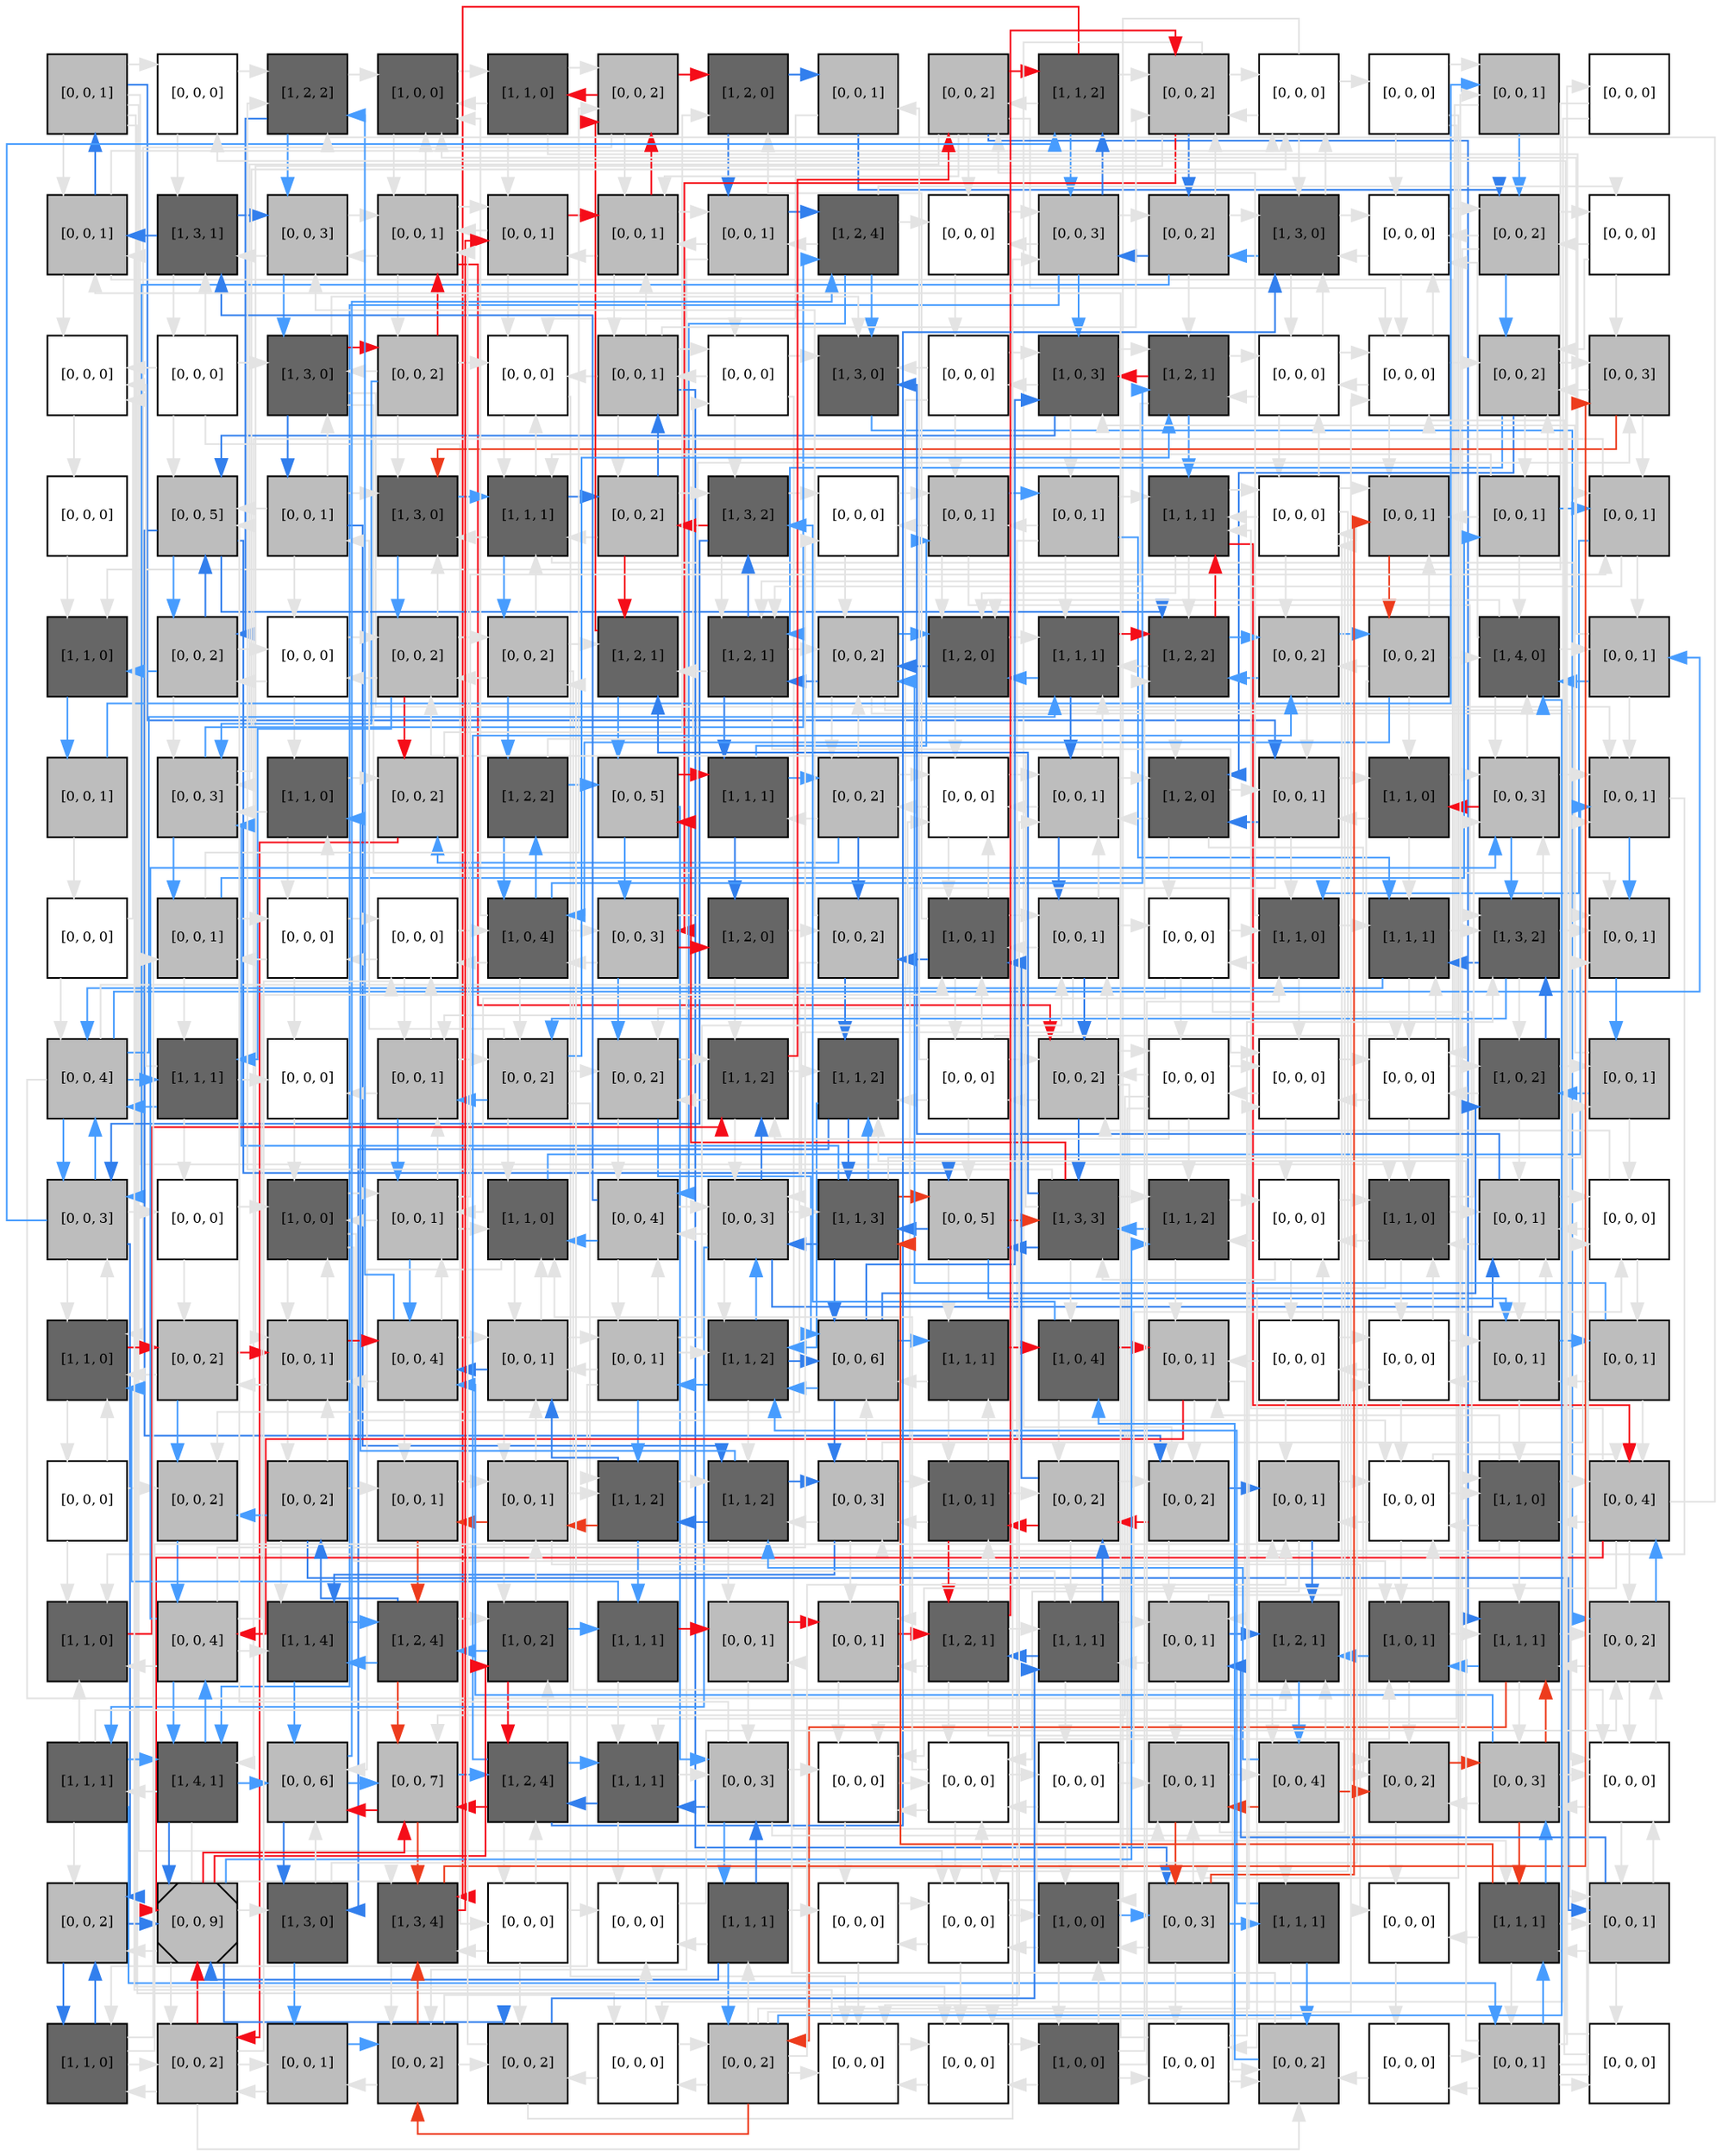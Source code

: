 digraph layout  {
rankdir=TB;
splines=ortho;
node [fixedsize=false, style=filled, width="0.6"];
edge [constraint=false];
0 [fillcolor="#bdbdbd", fontsize=8, label="[0, 0, 1]", shape=square, tooltip="name: None,\nin_degree: 1,\nout_degree: 7"];
1 [fillcolor="#FFFFFF", fontsize=8, label="[0, 0, 0]", shape=square, tooltip="name: None,\nin_degree: 2,\nout_degree: 2"];
2 [fillcolor="#666666", fontsize=8, label="[1, 2, 2]", shape=square, tooltip="name:  Mek ,\nin_degree: 4,\nout_degree: 3"];
3 [fillcolor="#666666", fontsize=8, label="[1, 0, 0]", shape=square, tooltip="name:  PAI-1 ,\nin_degree: 5,\nout_degree: 2"];
4 [fillcolor="#666666", fontsize=8, label="[1, 1, 0]", shape=square, tooltip="name:  Ca ,\nin_degree: 2,\nout_degree: 4"];
5 [fillcolor="#bdbdbd", fontsize=8, label="[0, 0, 2]", shape=square, tooltip="name: None,\nin_degree: 4,\nout_degree: 4"];
6 [fillcolor="#666666", fontsize=8, label="[1, 2, 0]", shape=square, tooltip="name:  CyclinD ,\nin_degree: 3,\nout_degree: 2"];
7 [fillcolor="#bdbdbd", fontsize=8, label="[0, 0, 1]", shape=square, tooltip="name: None,\nin_degree: 2,\nout_degree: 2"];
8 [fillcolor="#bdbdbd", fontsize=8, label="[0, 0, 2]", shape=square, tooltip="name: None,\nin_degree: 3,\nout_degree: 6"];
9 [fillcolor="#666666", fontsize=8, label="[1, 1, 2]", shape=square, tooltip="name:  uPAR ,\nin_degree: 3,\nout_degree: 4"];
10 [fillcolor="#bdbdbd", fontsize=8, label="[0, 0, 2]", shape=square, tooltip="name: None,\nin_degree: 5,\nout_degree: 5"];
11 [fillcolor="#FFFFFF", fontsize=8, label="[0, 0, 0]", shape=square, tooltip="name: None,\nin_degree: 4,\nout_degree: 4"];
12 [fillcolor="#FFFFFF", fontsize=8, label="[0, 0, 0]", shape=square, tooltip="name: None,\nin_degree: 1,\nout_degree: 4"];
13 [fillcolor="#bdbdbd", fontsize=8, label="[0, 0, 1]", shape=square, tooltip="name: None,\nin_degree: 3,\nout_degree: 2"];
14 [fillcolor="#FFFFFF", fontsize=8, label="[0, 0, 0]", shape=square, tooltip="name: None,\nin_degree: 1,\nout_degree: 2"];
15 [fillcolor="#bdbdbd", fontsize=8, label="[0, 0, 1]", shape=square, tooltip="name: None,\nin_degree: 4,\nout_degree: 4"];
16 [fillcolor="#666666", fontsize=8, label="[1, 3, 1]", shape=square, tooltip="name:  CDK2 ,\nin_degree: 4,\nout_degree: 3"];
17 [fillcolor="#bdbdbd", fontsize=8, label="[0, 0, 3]", shape=square, tooltip="name: None,\nin_degree: 4,\nout_degree: 3"];
18 [fillcolor="#bdbdbd", fontsize=8, label="[0, 0, 1]", shape=square, tooltip="name: None,\nin_degree: 5,\nout_degree: 5"];
19 [fillcolor="#bdbdbd", fontsize=8, label="[0, 0, 1]", shape=square, tooltip="name: None,\nin_degree: 4,\nout_degree: 3"];
20 [fillcolor="#bdbdbd", fontsize=8, label="[0, 0, 1]", shape=square, tooltip="name: None,\nin_degree: 5,\nout_degree: 4"];
21 [fillcolor="#bdbdbd", fontsize=8, label="[0, 0, 1]", shape=square, tooltip="name: None,\nin_degree: 3,\nout_degree: 4"];
22 [fillcolor="#666666", fontsize=8, label="[1, 2, 4]", shape=square, tooltip="name:  Akt ,\nin_degree: 3,\nout_degree: 5"];
23 [fillcolor="#FFFFFF", fontsize=8, label="[0, 0, 0]", shape=square, tooltip="name: None,\nin_degree: 3,\nout_degree: 2"];
24 [fillcolor="#bdbdbd", fontsize=8, label="[0, 0, 3]", shape=square, tooltip="name: None,\nin_degree: 4,\nout_degree: 5"];
25 [fillcolor="#bdbdbd", fontsize=8, label="[0, 0, 2]", shape=square, tooltip="name: None,\nin_degree: 3,\nout_degree: 5"];
26 [fillcolor="#666666", fontsize=8, label="[1, 3, 0]", shape=square, tooltip="name:  PTGS2 ,\nin_degree: 5,\nout_degree: 4"];
27 [fillcolor="#FFFFFF", fontsize=8, label="[0, 0, 0]", shape=square, tooltip="name: None,\nin_degree: 5,\nout_degree: 3"];
28 [fillcolor="#bdbdbd", fontsize=8, label="[0, 0, 2]", shape=square, tooltip="name: None,\nin_degree: 4,\nout_degree: 4"];
29 [fillcolor="#FFFFFF", fontsize=8, label="[0, 0, 0]", shape=square, tooltip="name: None,\nin_degree: 2,\nout_degree: 3"];
30 [fillcolor="#FFFFFF", fontsize=8, label="[0, 0, 0]", shape=square, tooltip="name: None,\nin_degree: 4,\nout_degree: 1"];
31 [fillcolor="#FFFFFF", fontsize=8, label="[0, 0, 0]", shape=square, tooltip="name: None,\nin_degree: 1,\nout_degree: 5"];
32 [fillcolor="#666666", fontsize=8, label="[1, 3, 0]", shape=square, tooltip="name:  Cdc42_Rac1 ,\nin_degree: 4,\nout_degree: 5"];
33 [fillcolor="#bdbdbd", fontsize=8, label="[0, 0, 2]", shape=square, tooltip="name: None,\nin_degree: 2,\nout_degree: 5"];
34 [fillcolor="#FFFFFF", fontsize=8, label="[0, 0, 0]", shape=square, tooltip="name: None,\nin_degree: 5,\nout_degree: 2"];
35 [fillcolor="#bdbdbd", fontsize=8, label="[0, 0, 1]", shape=square, tooltip="name: None,\nin_degree: 3,\nout_degree: 6"];
36 [fillcolor="#FFFFFF", fontsize=8, label="[0, 0, 0]", shape=square, tooltip="name: None,\nin_degree: 3,\nout_degree: 4"];
37 [fillcolor="#666666", fontsize=8, label="[1, 3, 0]", shape=square, tooltip="name:  Fak ,\nin_degree: 5,\nout_degree: 1"];
38 [fillcolor="#FFFFFF", fontsize=8, label="[0, 0, 0]", shape=square, tooltip="name: None,\nin_degree: 2,\nout_degree: 4"];
39 [fillcolor="#666666", fontsize=8, label="[1, 0, 3]", shape=square, tooltip="name:  EGF ,\nin_degree: 5,\nout_degree: 4"];
40 [fillcolor="#666666", fontsize=8, label="[1, 2, 1]", shape=square, tooltip="name:  cJUN ,\nin_degree: 5,\nout_degree: 4"];
41 [fillcolor="#FFFFFF", fontsize=8, label="[0, 0, 0]", shape=square, tooltip="name: None,\nin_degree: 4,\nout_degree: 4"];
42 [fillcolor="#FFFFFF", fontsize=8, label="[0, 0, 0]", shape=square, tooltip="name: None,\nin_degree: 5,\nout_degree: 4"];
43 [fillcolor="#bdbdbd", fontsize=8, label="[0, 0, 2]", shape=square, tooltip="name: None,\nin_degree: 5,\nout_degree: 4"];
44 [fillcolor="#bdbdbd", fontsize=8, label="[0, 0, 3]", shape=square, tooltip="name: None,\nin_degree: 4,\nout_degree: 3"];
45 [fillcolor="#FFFFFF", fontsize=8, label="[0, 0, 0]", shape=square, tooltip="name: None,\nin_degree: 1,\nout_degree: 1"];
46 [fillcolor="#bdbdbd", fontsize=8, label="[0, 0, 5]", shape=square, tooltip="name: None,\nin_degree: 5,\nout_degree: 4"];
47 [fillcolor="#bdbdbd", fontsize=8, label="[0, 0, 1]", shape=square, tooltip="name: None,\nin_degree: 2,\nout_degree: 5"];
48 [fillcolor="#666666", fontsize=8, label="[1, 3, 0]", shape=square, tooltip="name:  JNK ,\nin_degree: 5,\nout_degree: 2"];
49 [fillcolor="#666666", fontsize=8, label="[1, 1, 1]", shape=square, tooltip="name:  Grb2 ,\nin_degree: 5,\nout_degree: 5"];
50 [fillcolor="#bdbdbd", fontsize=8, label="[0, 0, 2]", shape=square, tooltip="name: None,\nin_degree: 3,\nout_degree: 4"];
51 [fillcolor="#666666", fontsize=8, label="[1, 3, 2]", shape=square, tooltip="name:  PKC ,\nin_degree: 4,\nout_degree: 4"];
52 [fillcolor="#FFFFFF", fontsize=8, label="[0, 0, 0]", shape=square, tooltip="name: None,\nin_degree: 3,\nout_degree: 2"];
53 [fillcolor="#bdbdbd", fontsize=8, label="[0, 0, 1]", shape=square, tooltip="name: None,\nin_degree: 4,\nout_degree: 4"];
54 [fillcolor="#bdbdbd", fontsize=8, label="[0, 0, 1]", shape=square, tooltip="name: None,\nin_degree: 2,\nout_degree: 5"];
55 [fillcolor="#666666", fontsize=8, label="[1, 1, 1]", shape=square, tooltip="name:  SOS ,\nin_degree: 5,\nout_degree: 4"];
56 [fillcolor="#FFFFFF", fontsize=8, label="[0, 0, 0]", shape=square, tooltip="name: None,\nin_degree: 4,\nout_degree: 5"];
57 [fillcolor="#bdbdbd", fontsize=8, label="[0, 0, 1]", shape=square, tooltip="name: None,\nin_degree: 5,\nout_degree: 1"];
58 [fillcolor="#bdbdbd", fontsize=8, label="[0, 0, 1]", shape=square, tooltip="name: None,\nin_degree: 2,\nout_degree: 5"];
59 [fillcolor="#bdbdbd", fontsize=8, label="[0, 0, 1]", shape=square, tooltip="name: None,\nin_degree: 4,\nout_degree: 4"];
60 [fillcolor="#666666", fontsize=8, label="[1, 1, 0]", shape=square, tooltip="name:  uPA ,\nin_degree: 3,\nout_degree: 1"];
61 [fillcolor="#bdbdbd", fontsize=8, label="[0, 0, 2]", shape=square, tooltip="name: None,\nin_degree: 3,\nout_degree: 4"];
62 [fillcolor="#FFFFFF", fontsize=8, label="[0, 0, 0]", shape=square, tooltip="name: None,\nin_degree: 3,\nout_degree: 3"];
63 [fillcolor="#bdbdbd", fontsize=8, label="[0, 0, 2]", shape=square, tooltip="name: None,\nin_degree: 4,\nout_degree: 5"];
64 [fillcolor="#bdbdbd", fontsize=8, label="[0, 0, 2]", shape=square, tooltip="name: None,\nin_degree: 3,\nout_degree: 5"];
65 [fillcolor="#666666", fontsize=8, label="[1, 2, 1]", shape=square, tooltip="name:  IL8 ,\nin_degree: 4,\nout_degree: 2"];
66 [fillcolor="#666666", fontsize=8, label="[1, 2, 1]", shape=square, tooltip="name:  Plasmin ,\nin_degree: 5,\nout_degree: 5"];
67 [fillcolor="#bdbdbd", fontsize=8, label="[0, 0, 2]", shape=square, tooltip="name: None,\nin_degree: 5,\nout_degree: 5"];
68 [fillcolor="#666666", fontsize=8, label="[1, 2, 0]", shape=square, tooltip="name:  Elk1 ,\nin_degree: 5,\nout_degree: 3"];
69 [fillcolor="#666666", fontsize=8, label="[1, 1, 1]", shape=square, tooltip="name:  MET ,\nin_degree: 5,\nout_degree: 3"];
70 [fillcolor="#666666", fontsize=8, label="[1, 2, 2]", shape=square, tooltip="name:  CTGF ,\nin_degree: 5,\nout_degree: 4"];
71 [fillcolor="#bdbdbd", fontsize=8, label="[0, 0, 2]", shape=square, tooltip="name: None,\nin_degree: 4,\nout_degree: 3"];
72 [fillcolor="#bdbdbd", fontsize=8, label="[0, 0, 2]", shape=square, tooltip="name: None,\nin_degree: 2,\nout_degree: 6"];
73 [fillcolor="#666666", fontsize=8, label="[1, 4, 0]", shape=square, tooltip="name:  CellMigration ,\nin_degree: 5,\nout_degree: 4"];
74 [fillcolor="#bdbdbd", fontsize=8, label="[0, 0, 1]", shape=square, tooltip="name: None,\nin_degree: 3,\nout_degree: 3"];
75 [fillcolor="#bdbdbd", fontsize=8, label="[0, 0, 1]", shape=square, tooltip="name: None,\nin_degree: 1,\nout_degree: 2"];
76 [fillcolor="#bdbdbd", fontsize=8, label="[0, 0, 3]", shape=square, tooltip="name: None,\nin_degree: 5,\nout_degree: 3"];
77 [fillcolor="#666666", fontsize=8, label="[1, 1, 0]", shape=square, tooltip="name:  CREB ,\nin_degree: 3,\nout_degree: 3"];
78 [fillcolor="#bdbdbd", fontsize=8, label="[0, 0, 2]", shape=square, tooltip="name: None,\nin_degree: 3,\nout_degree: 2"];
79 [fillcolor="#666666", fontsize=8, label="[1, 2, 2]", shape=square, tooltip="name:  PLC_g ,\nin_degree: 2,\nout_degree: 3"];
80 [fillcolor="#bdbdbd", fontsize=8, label="[0, 0, 5]", shape=square, tooltip="name: None,\nin_degree: 3,\nout_degree: 3"];
81 [fillcolor="#666666", fontsize=8, label="[1, 1, 1]", shape=square, tooltip="name:  MLK3 ,\nin_degree: 3,\nout_degree: 3"];
82 [fillcolor="#bdbdbd", fontsize=8, label="[0, 0, 2]", shape=square, tooltip="name: None,\nin_degree: 3,\nout_degree: 5"];
83 [fillcolor="#FFFFFF", fontsize=8, label="[0, 0, 0]", shape=square, tooltip="name: None,\nin_degree: 5,\nout_degree: 3"];
84 [fillcolor="#bdbdbd", fontsize=8, label="[0, 0, 1]", shape=square, tooltip="name: None,\nin_degree: 5,\nout_degree: 4"];
85 [fillcolor="#666666", fontsize=8, label="[1, 2, 0]", shape=square, tooltip="name:  Proliferation ,\nin_degree: 4,\nout_degree: 4"];
86 [fillcolor="#bdbdbd", fontsize=8, label="[0, 0, 1]", shape=square, tooltip="name: None,\nin_degree: 4,\nout_degree: 4"];
87 [fillcolor="#666666", fontsize=8, label="[1, 1, 0]", shape=square, tooltip="name:  C3G ,\nin_degree: 3,\nout_degree: 3"];
88 [fillcolor="#bdbdbd", fontsize=8, label="[0, 0, 3]", shape=square, tooltip="name: None,\nin_degree: 5,\nout_degree: 4"];
89 [fillcolor="#bdbdbd", fontsize=8, label="[0, 0, 1]", shape=square, tooltip="name: None,\nin_degree: 5,\nout_degree: 2"];
90 [fillcolor="#FFFFFF", fontsize=8, label="[0, 0, 0]", shape=square, tooltip="name: None,\nin_degree: 1,\nout_degree: 2"];
91 [fillcolor="#bdbdbd", fontsize=8, label="[0, 0, 1]", shape=square, tooltip="name: None,\nin_degree: 3,\nout_degree: 4"];
92 [fillcolor="#FFFFFF", fontsize=8, label="[0, 0, 0]", shape=square, tooltip="name: None,\nin_degree: 3,\nout_degree: 4"];
93 [fillcolor="#FFFFFF", fontsize=8, label="[0, 0, 0]", shape=square, tooltip="name: None,\nin_degree: 4,\nout_degree: 3"];
94 [fillcolor="#666666", fontsize=8, label="[1, 0, 4]", shape=square, tooltip="name: PTEN,\nin_degree: 4,\nout_degree: 6"];
95 [fillcolor="#bdbdbd", fontsize=8, label="[0, 0, 3]", shape=square, tooltip="name: None,\nin_degree: 3,\nout_degree: 4"];
96 [fillcolor="#666666", fontsize=8, label="[1, 2, 0]", shape=square, tooltip="name:  CDKN2A ,\nin_degree: 2,\nout_degree: 2"];
97 [fillcolor="#bdbdbd", fontsize=8, label="[0, 0, 2]", shape=square, tooltip="name: None,\nin_degree: 3,\nout_degree: 3"];
98 [fillcolor="#666666", fontsize=8, label="[1, 0, 1]", shape=square, tooltip="name: PAI-1,\nin_degree: 5,\nout_degree: 5"];
99 [fillcolor="#bdbdbd", fontsize=8, label="[0, 0, 1]", shape=square, tooltip="name: None,\nin_degree: 4,\nout_degree: 5"];
100 [fillcolor="#FFFFFF", fontsize=8, label="[0, 0, 0]", shape=square, tooltip="name: None,\nin_degree: 3,\nout_degree: 4"];
101 [fillcolor="#666666", fontsize=8, label="[1, 1, 0]", shape=square, tooltip="name:  cMYC ,\nin_degree: 4,\nout_degree: 4"];
102 [fillcolor="#666666", fontsize=8, label="[1, 1, 1]", shape=square, tooltip="name:  CCL20 ,\nin_degree: 5,\nout_degree: 3"];
103 [fillcolor="#666666", fontsize=8, label="[1, 3, 2]", shape=square, tooltip="name:  Raf ,\nin_degree: 5,\nout_degree: 5"];
104 [fillcolor="#bdbdbd", fontsize=8, label="[0, 0, 1]", shape=square, tooltip="name: None,\nin_degree: 5,\nout_degree: 1"];
105 [fillcolor="#bdbdbd", fontsize=8, label="[0, 0, 4]", shape=square, tooltip="name: None,\nin_degree: 4,\nout_degree: 6"];
106 [fillcolor="#666666", fontsize=8, label="[1, 1, 1]", shape=square, tooltip="name:  Mkk3 ,\nin_degree: 3,\nout_degree: 4"];
107 [fillcolor="#FFFFFF", fontsize=8, label="[0, 0, 0]", shape=square, tooltip="name: None,\nin_degree: 3,\nout_degree: 1"];
108 [fillcolor="#bdbdbd", fontsize=8, label="[0, 0, 1]", shape=square, tooltip="name: None,\nin_degree: 4,\nout_degree: 4"];
109 [fillcolor="#bdbdbd", fontsize=8, label="[0, 0, 2]", shape=square, tooltip="name: None,\nin_degree: 3,\nout_degree: 6"];
110 [fillcolor="#bdbdbd", fontsize=8, label="[0, 0, 2]", shape=square, tooltip="name: None,\nin_degree: 4,\nout_degree: 3"];
111 [fillcolor="#666666", fontsize=8, label="[1, 1, 2]", shape=square, tooltip="name:  Mekk4 ,\nin_degree: 5,\nout_degree: 4"];
112 [fillcolor="#666666", fontsize=8, label="[1, 1, 2]", shape=square, tooltip="name:  Integrins ,\nin_degree: 5,\nout_degree: 3"];
113 [fillcolor="#FFFFFF", fontsize=8, label="[0, 0, 0]", shape=square, tooltip="name: None,\nin_degree: 2,\nout_degree: 6"];
114 [fillcolor="#bdbdbd", fontsize=8, label="[0, 0, 2]", shape=square, tooltip="name: None,\nin_degree: 5,\nout_degree: 5"];
115 [fillcolor="#FFFFFF", fontsize=8, label="[0, 0, 0]", shape=square, tooltip="name: None,\nin_degree: 3,\nout_degree: 6"];
116 [fillcolor="#FFFFFF", fontsize=8, label="[0, 0, 0]", shape=square, tooltip="name: None,\nin_degree: 5,\nout_degree: 3"];
117 [fillcolor="#FFFFFF", fontsize=8, label="[0, 0, 0]", shape=square, tooltip="name: None,\nin_degree: 5,\nout_degree: 4"];
118 [fillcolor="#666666", fontsize=8, label="[1, 0, 2]", shape=square, tooltip="name: HGF,\nin_degree: 4,\nout_degree: 4"];
119 [fillcolor="#bdbdbd", fontsize=8, label="[0, 0, 1]", shape=square, tooltip="name: None,\nin_degree: 3,\nout_degree: 3"];
120 [fillcolor="#bdbdbd", fontsize=8, label="[0, 0, 3]", shape=square, tooltip="name: None,\nin_degree: 4,\nout_degree: 5"];
121 [fillcolor="#FFFFFF", fontsize=8, label="[0, 0, 0]", shape=square, tooltip="name: None,\nin_degree: 2,\nout_degree: 2"];
122 [fillcolor="#666666", fontsize=8, label="[1, 0, 0]", shape=square, tooltip="name:  DUSP1 ,\nin_degree: 4,\nout_degree: 4"];
123 [fillcolor="#bdbdbd", fontsize=8, label="[0, 0, 1]", shape=square, tooltip="name: None,\nin_degree: 4,\nout_degree: 5"];
124 [fillcolor="#666666", fontsize=8, label="[1, 1, 0]", shape=square, tooltip="name:  PAK3 ,\nin_degree: 5,\nout_degree: 3"];
125 [fillcolor="#bdbdbd", fontsize=8, label="[0, 0, 4]", shape=square, tooltip="name: None,\nin_degree: 4,\nout_degree: 4"];
126 [fillcolor="#bdbdbd", fontsize=8, label="[0, 0, 3]", shape=square, tooltip="name: None,\nin_degree: 5,\nout_degree: 6"];
127 [fillcolor="#666666", fontsize=8, label="[1, 1, 3]", shape=square, tooltip="name:  Erk ,\nin_degree: 4,\nout_degree: 6"];
128 [fillcolor="#bdbdbd", fontsize=8, label="[0, 0, 5]", shape=square, tooltip="name: None,\nin_degree: 4,\nout_degree: 4"];
129 [fillcolor="#666666", fontsize=8, label="[1, 3, 3]", shape=square, tooltip="name:  PI3K ,\nin_degree: 4,\nout_degree: 7"];
130 [fillcolor="#666666", fontsize=8, label="[1, 1, 2]", shape=square, tooltip="name:  Mkk6 ,\nin_degree: 4,\nout_degree: 3"];
131 [fillcolor="#FFFFFF", fontsize=8, label="[0, 0, 0]", shape=square, tooltip="name: None,\nin_degree: 4,\nout_degree: 4"];
132 [fillcolor="#666666", fontsize=8, label="[1, 1, 0]", shape=square, tooltip="name:  Rap1 ,\nin_degree: 5,\nout_degree: 5"];
133 [fillcolor="#bdbdbd", fontsize=8, label="[0, 0, 1]", shape=square, tooltip="name: None,\nin_degree: 5,\nout_degree: 4"];
134 [fillcolor="#FFFFFF", fontsize=8, label="[0, 0, 0]", shape=square, tooltip="name: None,\nin_degree: 4,\nout_degree: 3"];
135 [fillcolor="#666666", fontsize=8, label="[1, 1, 0]", shape=square, tooltip="name:  Ras ,\nin_degree: 5,\nout_degree: 3"];
136 [fillcolor="#bdbdbd", fontsize=8, label="[0, 0, 2]", shape=square, tooltip="name: None,\nin_degree: 3,\nout_degree: 3"];
137 [fillcolor="#bdbdbd", fontsize=8, label="[0, 0, 1]", shape=square, tooltip="name: None,\nin_degree: 5,\nout_degree: 4"];
138 [fillcolor="#bdbdbd", fontsize=8, label="[0, 0, 4]", shape=square, tooltip="name: None,\nin_degree: 4,\nout_degree: 5"];
139 [fillcolor="#bdbdbd", fontsize=8, label="[0, 0, 1]", shape=square, tooltip="name: None,\nin_degree: 5,\nout_degree: 4"];
140 [fillcolor="#bdbdbd", fontsize=8, label="[0, 0, 1]", shape=square, tooltip="name: None,\nin_degree: 3,\nout_degree: 6"];
141 [fillcolor="#666666", fontsize=8, label="[1, 1, 2]", shape=square, tooltip="name:  DAG ,\nin_degree: 5,\nout_degree: 4"];
142 [fillcolor="#bdbdbd", fontsize=8, label="[0, 0, 6]", shape=square, tooltip="name: None,\nin_degree: 5,\nout_degree: 5"];
143 [fillcolor="#666666", fontsize=8, label="[1, 1, 1]", shape=square, tooltip="name:  IP3 ,\nin_degree: 3,\nout_degree: 3"];
144 [fillcolor="#666666", fontsize=8, label="[1, 0, 4]", shape=square, tooltip="name: AKAP12,\nin_degree: 3,\nout_degree: 3"];
145 [fillcolor="#bdbdbd", fontsize=8, label="[0, 0, 1]", shape=square, tooltip="name: None,\nin_degree: 4,\nout_degree: 3"];
146 [fillcolor="#FFFFFF", fontsize=8, label="[0, 0, 0]", shape=square, tooltip="name: None,\nin_degree: 2,\nout_degree: 4"];
147 [fillcolor="#FFFFFF", fontsize=8, label="[0, 0, 0]", shape=square, tooltip="name: None,\nin_degree: 4,\nout_degree: 4"];
148 [fillcolor="#bdbdbd", fontsize=8, label="[0, 0, 1]", shape=square, tooltip="name: None,\nin_degree: 4,\nout_degree: 4"];
149 [fillcolor="#bdbdbd", fontsize=8, label="[0, 0, 1]", shape=square, tooltip="name: None,\nin_degree: 2,\nout_degree: 3"];
150 [fillcolor="#FFFFFF", fontsize=8, label="[0, 0, 0]", shape=square, tooltip="name: None,\nin_degree: 1,\nout_degree: 3"];
151 [fillcolor="#bdbdbd", fontsize=8, label="[0, 0, 2]", shape=square, tooltip="name: None,\nin_degree: 4,\nout_degree: 1"];
152 [fillcolor="#bdbdbd", fontsize=8, label="[0, 0, 2]", shape=square, tooltip="name: None,\nin_degree: 2,\nout_degree: 5"];
153 [fillcolor="#bdbdbd", fontsize=8, label="[0, 0, 1]", shape=square, tooltip="name: None,\nin_degree: 3,\nout_degree: 2"];
154 [fillcolor="#bdbdbd", fontsize=8, label="[0, 0, 1]", shape=square, tooltip="name: None,\nin_degree: 4,\nout_degree: 5"];
155 [fillcolor="#666666", fontsize=8, label="[1, 1, 2]", shape=square, tooltip="name:  Mekk7 ,\nin_degree: 4,\nout_degree: 4"];
156 [fillcolor="#666666", fontsize=8, label="[1, 1, 2]", shape=square, tooltip="name:  Mekk1 ,\nin_degree: 5,\nout_degree: 4"];
157 [fillcolor="#bdbdbd", fontsize=8, label="[0, 0, 3]", shape=square, tooltip="name: None,\nin_degree: 4,\nout_degree: 6"];
158 [fillcolor="#666666", fontsize=8, label="[1, 0, 1]", shape=square, tooltip="name: EGF,\nin_degree: 4,\nout_degree: 4"];
159 [fillcolor="#bdbdbd", fontsize=8, label="[0, 0, 2]", shape=square, tooltip="name: None,\nin_degree: 4,\nout_degree: 4"];
160 [fillcolor="#bdbdbd", fontsize=8, label="[0, 0, 2]", shape=square, tooltip="name: None,\nin_degree: 4,\nout_degree: 3"];
161 [fillcolor="#bdbdbd", fontsize=8, label="[0, 0, 1]", shape=square, tooltip="name: None,\nin_degree: 5,\nout_degree: 3"];
162 [fillcolor="#FFFFFF", fontsize=8, label="[0, 0, 0]", shape=square, tooltip="name: None,\nin_degree: 5,\nout_degree: 4"];
163 [fillcolor="#666666", fontsize=8, label="[1, 1, 0]", shape=square, tooltip="name:  EGR1 ,\nin_degree: 4,\nout_degree: 5"];
164 [fillcolor="#bdbdbd", fontsize=8, label="[0, 0, 4]", shape=square, tooltip="name: None,\nin_degree: 5,\nout_degree: 6"];
165 [fillcolor="#666666", fontsize=8, label="[1, 1, 0]", shape=square, tooltip="name:  PAK2 ,\nin_degree: 4,\nout_degree: 1"];
166 [fillcolor="#bdbdbd", fontsize=8, label="[0, 0, 4]", shape=square, tooltip="name: None,\nin_degree: 3,\nout_degree: 6"];
167 [fillcolor="#666666", fontsize=8, label="[1, 1, 4]", shape=square, tooltip="name:  PAK1 ,\nin_degree: 4,\nout_degree: 2"];
168 [fillcolor="#666666", fontsize=8, label="[1, 2, 4]", shape=square, tooltip="name:  HBEGF ,\nin_degree: 3,\nout_degree: 4"];
169 [fillcolor="#666666", fontsize=8, label="[1, 0, 2]", shape=square, tooltip="name:  PTEN ,\nin_degree: 4,\nout_degree: 4"];
170 [fillcolor="#666666", fontsize=8, label="[1, 1, 1]", shape=square, tooltip="name:  ETS ,\nin_degree: 2,\nout_degree: 3"];
171 [fillcolor="#bdbdbd", fontsize=8, label="[0, 0, 1]", shape=square, tooltip="name: None,\nin_degree: 3,\nout_degree: 2"];
172 [fillcolor="#bdbdbd", fontsize=8, label="[0, 0, 1]", shape=square, tooltip="name: None,\nin_degree: 4,\nout_degree: 2"];
173 [fillcolor="#666666", fontsize=8, label="[1, 2, 1]", shape=square, tooltip="name:  AP1 ,\nin_degree: 3,\nout_degree: 6"];
174 [fillcolor="#666666", fontsize=8, label="[1, 1, 1]", shape=square, tooltip="name:  ECM ,\nin_degree: 4,\nout_degree: 5"];
175 [fillcolor="#bdbdbd", fontsize=8, label="[0, 0, 1]", shape=square, tooltip="name: None,\nin_degree: 4,\nout_degree: 4"];
176 [fillcolor="#666666", fontsize=8, label="[1, 2, 1]", shape=square, tooltip="name:  EGFR ,\nin_degree: 5,\nout_degree: 1"];
177 [fillcolor="#666666", fontsize=8, label="[1, 0, 1]", shape=square, tooltip="name: DUSP1,\nin_degree: 4,\nout_degree: 4"];
178 [fillcolor="#666666", fontsize=8, label="[1, 1, 1]", shape=square, tooltip="name:  RSK ,\nin_degree: 5,\nout_degree: 4"];
179 [fillcolor="#bdbdbd", fontsize=8, label="[0, 0, 2]", shape=square, tooltip="name: None,\nin_degree: 5,\nout_degree: 3"];
180 [fillcolor="#666666", fontsize=8, label="[1, 1, 1]", shape=square, tooltip="name:  STAT3 ,\nin_degree: 2,\nout_degree: 5"];
181 [fillcolor="#666666", fontsize=8, label="[1, 4, 1]", shape=square, tooltip="name:  p38 ,\nin_degree: 4,\nout_degree: 5"];
182 [fillcolor="#bdbdbd", fontsize=8, label="[0, 0, 6]", shape=square, tooltip="name: None,\nin_degree: 5,\nout_degree: 3"];
183 [fillcolor="#bdbdbd", fontsize=8, label="[0, 0, 7]", shape=square, tooltip="name: None,\nin_degree: 5,\nout_degree: 3"];
184 [fillcolor="#666666", fontsize=8, label="[1, 2, 4]", shape=square, tooltip="name:  ATF2 ,\nin_degree: 4,\nout_degree: 6"];
185 [fillcolor="#666666", fontsize=8, label="[1, 1, 1]", shape=square, tooltip="name:  CDKN1A ,\nin_degree: 4,\nout_degree: 3"];
186 [fillcolor="#bdbdbd", fontsize=8, label="[0, 0, 3]", shape=square, tooltip="name: None,\nin_degree: 4,\nout_degree: 5"];
187 [fillcolor="#FFFFFF", fontsize=8, label="[0, 0, 0]", shape=square, tooltip="name: None,\nin_degree: 5,\nout_degree: 2"];
188 [fillcolor="#FFFFFF", fontsize=8, label="[0, 0, 0]", shape=square, tooltip="name: None,\nin_degree: 5,\nout_degree: 4"];
189 [fillcolor="#FFFFFF", fontsize=8, label="[0, 0, 0]", shape=square, tooltip="name: None,\nin_degree: 2,\nout_degree: 4"];
190 [fillcolor="#bdbdbd", fontsize=8, label="[0, 0, 1]", shape=square, tooltip="name: None,\nin_degree: 5,\nout_degree: 3"];
191 [fillcolor="#bdbdbd", fontsize=8, label="[0, 0, 4]", shape=square, tooltip="name: None,\nin_degree: 3,\nout_degree: 5"];
192 [fillcolor="#bdbdbd", fontsize=8, label="[0, 0, 2]", shape=square, tooltip="name: None,\nin_degree: 5,\nout_degree: 2"];
193 [fillcolor="#bdbdbd", fontsize=8, label="[0, 0, 3]", shape=square, tooltip="name: None,\nin_degree: 4,\nout_degree: 5"];
194 [fillcolor="#FFFFFF", fontsize=8, label="[0, 0, 0]", shape=square, tooltip="name: None,\nin_degree: 5,\nout_degree: 3"];
195 [fillcolor="#bdbdbd", fontsize=8, label="[0, 0, 2]", shape=square, tooltip="name: None,\nin_degree: 4,\nout_degree: 2"];
196 [fillcolor="#bdbdbd", fontsize=8, label="[0, 0, 9]", shape=Msquare, tooltip="name: None,\nin_degree: 5,\nout_degree: 7"];
197 [fillcolor="#666666", fontsize=8, label="[1, 3, 0]", shape=square, tooltip="name:  Mkk4 ,\nin_degree: 3,\nout_degree: 3"];
198 [fillcolor="#666666", fontsize=8, label="[1, 3, 4]", shape=square, tooltip="name:  Shc ,\nin_degree: 5,\nout_degree: 3"];
199 [fillcolor="#FFFFFF", fontsize=8, label="[0, 0, 0]", shape=square, tooltip="name: None,\nin_degree: 2,\nout_degree: 4"];
200 [fillcolor="#FFFFFF", fontsize=8, label="[0, 0, 0]", shape=square, tooltip="name: None,\nin_degree: 5,\nout_degree: 1"];
201 [fillcolor="#666666", fontsize=8, label="[1, 1, 1]", shape=square, tooltip="name:  cFOS ,\nin_degree: 2,\nout_degree: 5"];
202 [fillcolor="#FFFFFF", fontsize=8, label="[0, 0, 0]", shape=square, tooltip="name: None,\nin_degree: 3,\nout_degree: 2"];
203 [fillcolor="#FFFFFF", fontsize=8, label="[0, 0, 0]", shape=square, tooltip="name: None,\nin_degree: 5,\nout_degree: 5"];
204 [fillcolor="#666666", fontsize=8, label="[1, 0, 0]", shape=square, tooltip="name:  AKAP12 ,\nin_degree: 5,\nout_degree: 3"];
205 [fillcolor="#bdbdbd", fontsize=8, label="[0, 0, 3]", shape=square, tooltip="name: None,\nin_degree: 4,\nout_degree: 5"];
206 [fillcolor="#666666", fontsize=8, label="[1, 1, 1]", shape=square, tooltip="name:  CRKL ,\nin_degree: 2,\nout_degree: 3"];
207 [fillcolor="#FFFFFF", fontsize=8, label="[0, 0, 0]", shape=square, tooltip="name: None,\nin_degree: 3,\nout_degree: 1"];
208 [fillcolor="#666666", fontsize=8, label="[1, 1, 1]", shape=square, tooltip="name:  DOCK180 ,\nin_degree: 4,\nout_degree: 5"];
209 [fillcolor="#bdbdbd", fontsize=8, label="[0, 0, 1]", shape=square, tooltip="name: None,\nin_degree: 4,\nout_degree: 4"];
210 [fillcolor="#666666", fontsize=8, label="[1, 1, 0]", shape=square, tooltip="name:  MMP1_10 ,\nin_degree: 3,\nout_degree: 4"];
211 [fillcolor="#bdbdbd", fontsize=8, label="[0, 0, 2]", shape=square, tooltip="name: None,\nin_degree: 4,\nout_degree: 5"];
212 [fillcolor="#bdbdbd", fontsize=8, label="[0, 0, 1]", shape=square, tooltip="name: None,\nin_degree: 3,\nout_degree: 2"];
213 [fillcolor="#bdbdbd", fontsize=8, label="[0, 0, 2]", shape=square, tooltip="name: None,\nin_degree: 4,\nout_degree: 4"];
214 [fillcolor="#bdbdbd", fontsize=8, label="[0, 0, 2]", shape=square, tooltip="name: None,\nin_degree: 4,\nout_degree: 3"];
215 [fillcolor="#FFFFFF", fontsize=8, label="[0, 0, 0]", shape=square, tooltip="name: None,\nin_degree: 3,\nout_degree: 3"];
216 [fillcolor="#bdbdbd", fontsize=8, label="[0, 0, 2]", shape=square, tooltip="name: None,\nin_degree: 3,\nout_degree: 8"];
217 [fillcolor="#FFFFFF", fontsize=8, label="[0, 0, 0]", shape=square, tooltip="name: None,\nin_degree: 5,\nout_degree: 2"];
218 [fillcolor="#FFFFFF", fontsize=8, label="[0, 0, 0]", shape=square, tooltip="name: None,\nin_degree: 5,\nout_degree: 2"];
219 [fillcolor="#666666", fontsize=8, label="[1, 0, 0]", shape=square, tooltip="name:  HGF ,\nin_degree: 2,\nout_degree: 5"];
220 [fillcolor="#FFFFFF", fontsize=8, label="[0, 0, 0]", shape=square, tooltip="name: None,\nin_degree: 3,\nout_degree: 3"];
221 [fillcolor="#bdbdbd", fontsize=8, label="[0, 0, 2]", shape=square, tooltip="name: None,\nin_degree: 5,\nout_degree: 2"];
222 [fillcolor="#FFFFFF", fontsize=8, label="[0, 0, 0]", shape=square, tooltip="name: None,\nin_degree: 2,\nout_degree: 2"];
223 [fillcolor="#bdbdbd", fontsize=8, label="[0, 0, 1]", shape=square, tooltip="name: None,\nin_degree: 3,\nout_degree: 7"];
224 [fillcolor="#FFFFFF", fontsize=8, label="[0, 0, 0]", shape=square, tooltip="name: None,\nin_degree: 2,\nout_degree: 2"];
0 -> 1  [color=grey89, style="penwidth(0.1)", tooltip=" ", weight=1];
0 -> 15  [color=grey89, style="penwidth(0.1)", tooltip=" ", weight=1];
0 -> 215  [color=grey89, style="penwidth(0.1)", tooltip=" ", weight=1];
0 -> 86  [color="#327FED", style="penwidth(0.1)", tooltip="16( CDK2 ) to 85( Proliferation )", weight=1];
0 -> 132  [color=grey89, style="penwidth(0.1)", tooltip=" ", weight=1];
0 -> 218  [color=grey89, style="penwidth(0.1)", tooltip=" ", weight=1];
0 -> 203  [color=grey89, style="penwidth(0.1)", tooltip=" ", weight=1];
1 -> 2  [color=grey89, style="penwidth(0.1)", tooltip=" ", weight=1];
1 -> 16  [color=grey89, style="penwidth(0.1)", tooltip=" ", weight=1];
2 -> 3  [color=grey89, style="penwidth(0.1)", tooltip=" ", weight=1];
2 -> 17  [color="#479CFE", style="penwidth(0.1)", tooltip="208( DOCK180 ) to 32( Cdc42_Rac1 )", weight=1];
2 -> 61  [color="#327FED", style="penwidth(0.1)", tooltip="2( Mek ) to 127( Erk )", weight=1];
3 -> 4  [color=grey89, style="penwidth(0.1)", tooltip=" ", weight=1];
3 -> 18  [color=grey89, style="penwidth(0.1)", tooltip=" ", weight=1];
4 -> 3  [color=grey89, style="penwidth(0.1)", tooltip=" ", weight=1];
4 -> 5  [color=grey89, style="penwidth(0.1)", tooltip=" ", weight=1];
4 -> 19  [color=grey89, style="penwidth(0.1)", tooltip=" ", weight=1];
4 -> 59  [color=grey89, style="penwidth(0.1)", tooltip=" ", weight=1];
5 -> 4  [color="#F50D19", style="penwidth(0.1)", tooltip="143( IP3 ) to 4( Ca )", weight=1];
5 -> 6  [color="#F50D19", style="penwidth(0.1)", tooltip="184( ATF2 ) to 6( CyclinD )", weight=1];
5 -> 20  [color=grey89, style="penwidth(0.1)", tooltip=" ", weight=1];
5 -> 135  [color=grey89, style="penwidth(0.1)", tooltip=" ", weight=1];
6 -> 7  [color="#327FED", style="penwidth(0.1)", tooltip="6( CyclinD ) to 85( Proliferation )", weight=1];
6 -> 21  [color="#327FED", style="penwidth(0.1)", tooltip="6( CyclinD ) to 16( CDK2 )", weight=1];
7 -> 34  [color=grey89, style="penwidth(0.1)", tooltip=" ", weight=1];
7 -> 28  [color="#327FED", style="penwidth(0.1)", tooltip="6( CyclinD ) to 85( Proliferation )", weight=1];
8 -> 9  [color="#F50D19", style="penwidth(0.1)", tooltip="165( PAK2 ) to 48( JNK )", weight=1];
8 -> 23  [color=grey89, style="penwidth(0.1)", tooltip=" ", weight=1];
8 -> 178  [color="#327FED", style="penwidth(0.1)", tooltip="127( Erk ) to 178( RSK )", weight=1];
8 -> 20  [color=grey89, style="penwidth(0.1)", tooltip=" ", weight=1];
8 -> 42  [color=grey89, style="penwidth(0.1)", tooltip=" ", weight=1];
8 -> 76  [color=grey89, style="penwidth(0.1)", tooltip=" ", weight=1];
9 -> 8  [color=grey89, style="penwidth(0.1)", tooltip=" ", weight=1];
9 -> 10  [color=grey89, style="penwidth(0.1)", tooltip=" ", weight=1];
9 -> 24  [color="#479CFE", style="penwidth(0.1)", tooltip="9( uPAR ) to 60( uPA )", weight=1];
9 -> 198  [color="#F50D19", style="penwidth(0.1)", tooltip="165( PAK2 ) to 48( JNK )", weight=1];
10 -> 11  [color=grey89, style="penwidth(0.1)", tooltip=" ", weight=1];
10 -> 25  [color="#327FED", style="penwidth(0.1)", tooltip="173( AP1 ) to 9( uPAR )", weight=1];
10 -> 160  [color=grey89, style="penwidth(0.1)", tooltip=" ", weight=1];
10 -> 95  [color="#F50D19", style="penwidth(0.1)", tooltip="170( ETS ) to 96( CDKN2A )", weight=1];
10 -> 137  [color=grey89, style="penwidth(0.1)", tooltip=" ", weight=1];
11 -> 10  [color=grey89, style="penwidth(0.1)", tooltip=" ", weight=1];
11 -> 12  [color=grey89, style="penwidth(0.1)", tooltip=" ", weight=1];
11 -> 26  [color=grey89, style="penwidth(0.1)", tooltip=" ", weight=1];
11 -> 204  [color=grey89, style="penwidth(0.1)", tooltip=" ", weight=1];
12 -> 13  [color=grey89, style="penwidth(0.1)", tooltip=" ", weight=1];
12 -> 27  [color=grey89, style="penwidth(0.1)", tooltip=" ", weight=1];
12 -> 185  [color=grey89, style="penwidth(0.1)", tooltip=" ", weight=1];
12 -> 205  [color=grey89, style="penwidth(0.1)", tooltip=" ", weight=1];
13 -> 28  [color="#479CFE", style="penwidth(0.1)", tooltip="60( uPA ) to 66( Plasmin )", weight=1];
13 -> 108  [color=grey89, style="penwidth(0.1)", tooltip=" ", weight=1];
14 -> 60  [color=grey89, style="penwidth(0.1)", tooltip=" ", weight=1];
14 -> 215  [color=grey89, style="penwidth(0.1)", tooltip=" ", weight=1];
15 -> 0  [color="#327FED", style="penwidth(0.1)", tooltip="16( CDK2 ) to 85( Proliferation )", weight=1];
15 -> 30  [color=grey89, style="penwidth(0.1)", tooltip=" ", weight=1];
15 -> 117  [color=grey89, style="penwidth(0.1)", tooltip=" ", weight=1];
15 -> 11  [color=grey89, style="penwidth(0.1)", tooltip=" ", weight=1];
16 -> 15  [color="#327FED", style="penwidth(0.1)", tooltip="16( CDK2 ) to 85( Proliferation )", weight=1];
16 -> 17  [color="#327FED", style="penwidth(0.1)", tooltip="22( Akt ) to 32( Cdc42_Rac1 )", weight=1];
16 -> 31  [color=grey89, style="penwidth(0.1)", tooltip=" ", weight=1];
17 -> 16  [color=grey89, style="penwidth(0.1)", tooltip=" ", weight=1];
17 -> 18  [color=grey89, style="penwidth(0.1)", tooltip=" ", weight=1];
17 -> 32  [color="#479CFE", style="penwidth(0.1)", tooltip="208( DOCK180 ) to 32( Cdc42_Rac1 )", weight=1];
18 -> 3  [color=grey89, style="penwidth(0.1)", tooltip=" ", weight=1];
18 -> 17  [color=grey89, style="penwidth(0.1)", tooltip=" ", weight=1];
18 -> 19  [color=grey89, style="penwidth(0.1)", tooltip=" ", weight=1];
18 -> 33  [color=grey89, style="penwidth(0.1)", tooltip=" ", weight=1];
18 -> 114  [color="#F50D19", style="penwidth(0.1)", tooltip="32( Cdc42_Rac1 ) to 81( MLK3 )", weight=1];
19 -> 18  [color=grey89, style="penwidth(0.1)", tooltip=" ", weight=1];
19 -> 20  [color="#F50D19", style="penwidth(0.1)", tooltip="184( ATF2 ) to 6( CyclinD )", weight=1];
19 -> 34  [color=grey89, style="penwidth(0.1)", tooltip=" ", weight=1];
20 -> 5  [color="#F50D19", style="penwidth(0.1)", tooltip="184( ATF2 ) to 6( CyclinD )", weight=1];
20 -> 19  [color=grey89, style="penwidth(0.1)", tooltip=" ", weight=1];
20 -> 21  [color=grey89, style="penwidth(0.1)", tooltip=" ", weight=1];
20 -> 35  [color=grey89, style="penwidth(0.1)", tooltip=" ", weight=1];
21 -> 20  [color=grey89, style="penwidth(0.1)", tooltip=" ", weight=1];
21 -> 22  [color="#327FED", style="penwidth(0.1)", tooltip="6( CyclinD ) to 16( CDK2 )", weight=1];
21 -> 36  [color=grey89, style="penwidth(0.1)", tooltip=" ", weight=1];
21 -> 213  [color=grey89, style="penwidth(0.1)", tooltip=" ", weight=1];
22 -> 21  [color=grey89, style="penwidth(0.1)", tooltip=" ", weight=1];
22 -> 23  [color=grey89, style="penwidth(0.1)", tooltip=" ", weight=1];
22 -> 37  [color="#479CFE", style="penwidth(0.1)", tooltip="169( PTEN ) to 37( Fak )", weight=1];
22 -> 125  [color="#479CFE", style="penwidth(0.1)", tooltip="32( Cdc42_Rac1 ) to 124( PAK3 )", weight=1];
22 -> 29  [color=grey89, style="penwidth(0.1)", tooltip=" ", weight=1];
23 -> 24  [color=grey89, style="penwidth(0.1)", tooltip=" ", weight=1];
23 -> 38  [color=grey89, style="penwidth(0.1)", tooltip=" ", weight=1];
24 -> 9  [color="#327FED", style="penwidth(0.1)", tooltip="173( AP1 ) to 9( uPAR )", weight=1];
24 -> 23  [color=grey89, style="penwidth(0.1)", tooltip=" ", weight=1];
24 -> 25  [color=grey89, style="penwidth(0.1)", tooltip=" ", weight=1];
24 -> 39  [color="#479CFE", style="penwidth(0.1)", tooltip="9( uPAR ) to 60( uPA )", weight=1];
24 -> 181  [color="#479CFE", style="penwidth(0.1)", tooltip="106( Mkk3 ) to 181( p38 )", weight=1];
25 -> 10  [color=grey89, style="penwidth(0.1)", tooltip=" ", weight=1];
25 -> 24  [color="#327FED", style="penwidth(0.1)", tooltip="173( AP1 ) to 9( uPAR )", weight=1];
25 -> 26  [color=grey89, style="penwidth(0.1)", tooltip=" ", weight=1];
25 -> 40  [color=grey89, style="penwidth(0.1)", tooltip=" ", weight=1];
25 -> 120  [color="#479CFE", style="penwidth(0.1)", tooltip="26( PTGS2 ) to 73( CellMigration )", weight=1];
26 -> 11  [color=grey89, style="penwidth(0.1)", tooltip=" ", weight=1];
26 -> 25  [color="#479CFE", style="penwidth(0.1)", tooltip="26( PTGS2 ) to 73( CellMigration )", weight=1];
26 -> 27  [color=grey89, style="penwidth(0.1)", tooltip=" ", weight=1];
26 -> 41  [color=grey89, style="penwidth(0.1)", tooltip=" ", weight=1];
27 -> 26  [color=grey89, style="penwidth(0.1)", tooltip=" ", weight=1];
27 -> 28  [color=grey89, style="penwidth(0.1)", tooltip=" ", weight=1];
27 -> 42  [color=grey89, style="penwidth(0.1)", tooltip=" ", weight=1];
28 -> 27  [color=grey89, style="penwidth(0.1)", tooltip=" ", weight=1];
28 -> 29  [color=grey89, style="penwidth(0.1)", tooltip=" ", weight=1];
28 -> 43  [color="#479CFE", style="penwidth(0.1)", tooltip="60( uPA ) to 66( Plasmin )", weight=1];
28 -> 187  [color=grey89, style="penwidth(0.1)", tooltip=" ", weight=1];
29 -> 28  [color=grey89, style="penwidth(0.1)", tooltip=" ", weight=1];
29 -> 44  [color=grey89, style="penwidth(0.1)", tooltip=" ", weight=1];
29 -> 43  [color=grey89, style="penwidth(0.1)", tooltip=" ", weight=1];
30 -> 45  [color=grey89, style="penwidth(0.1)", tooltip=" ", weight=1];
31 -> 16  [color=grey89, style="penwidth(0.1)", tooltip=" ", weight=1];
31 -> 30  [color=grey89, style="penwidth(0.1)", tooltip=" ", weight=1];
31 -> 32  [color=grey89, style="penwidth(0.1)", tooltip=" ", weight=1];
31 -> 46  [color=grey89, style="penwidth(0.1)", tooltip=" ", weight=1];
31 -> 199  [color=grey89, style="penwidth(0.1)", tooltip=" ", weight=1];
32 -> 33  [color="#F50D19", style="penwidth(0.1)", tooltip="32( Cdc42_Rac1 ) to 81( MLK3 )", weight=1];
32 -> 47  [color="#327FED", style="penwidth(0.1)", tooltip="32( Cdc42_Rac1 ) to 167( PAK1 )", weight=1];
32 -> 104  [color=grey89, style="penwidth(0.1)", tooltip=" ", weight=1];
32 -> 37  [color=grey89, style="penwidth(0.1)", tooltip=" ", weight=1];
32 -> 89  [color=grey89, style="penwidth(0.1)", tooltip=" ", weight=1];
33 -> 18  [color="#F50D19", style="penwidth(0.1)", tooltip="32( Cdc42_Rac1 ) to 81( MLK3 )", weight=1];
33 -> 32  [color=grey89, style="penwidth(0.1)", tooltip=" ", weight=1];
33 -> 34  [color=grey89, style="penwidth(0.1)", tooltip=" ", weight=1];
33 -> 48  [color=grey89, style="penwidth(0.1)", tooltip=" ", weight=1];
33 -> 76  [color="#479CFE", style="penwidth(0.1)", tooltip="32( Cdc42_Rac1 ) to 124( PAK3 )", weight=1];
34 -> 49  [color=grey89, style="penwidth(0.1)", tooltip=" ", weight=1];
34 -> 217  [color=grey89, style="penwidth(0.1)", tooltip=" ", weight=1];
35 -> 20  [color=grey89, style="penwidth(0.1)", tooltip=" ", weight=1];
35 -> 34  [color=grey89, style="penwidth(0.1)", tooltip=" ", weight=1];
35 -> 36  [color=grey89, style="penwidth(0.1)", tooltip=" ", weight=1];
35 -> 50  [color=grey89, style="penwidth(0.1)", tooltip=" ", weight=1];
35 -> 10  [color=grey89, style="penwidth(0.1)", tooltip=" ", weight=1];
35 -> 205  [color="#327FED", style="penwidth(0.1)", tooltip="49( Grb2 ) to 206( CRKL )", weight=1];
36 -> 35  [color=grey89, style="penwidth(0.1)", tooltip=" ", weight=1];
36 -> 37  [color=grey89, style="penwidth(0.1)", tooltip=" ", weight=1];
36 -> 51  [color=grey89, style="penwidth(0.1)", tooltip=" ", weight=1];
36 -> 190  [color=grey89, style="penwidth(0.1)", tooltip=" ", weight=1];
37 -> 179  [color="#479CFE", style="penwidth(0.1)", tooltip="37( Fak ) to 198( Shc )", weight=1];
38 -> 37  [color=grey89, style="penwidth(0.1)", tooltip=" ", weight=1];
38 -> 39  [color=grey89, style="penwidth(0.1)", tooltip=" ", weight=1];
38 -> 53  [color=grey89, style="penwidth(0.1)", tooltip=" ", weight=1];
38 -> 110  [color=grey89, style="penwidth(0.1)", tooltip=" ", weight=1];
39 -> 38  [color=grey89, style="penwidth(0.1)", tooltip=" ", weight=1];
39 -> 40  [color=grey89, style="penwidth(0.1)", tooltip=" ", weight=1];
39 -> 54  [color=grey89, style="penwidth(0.1)", tooltip=" ", weight=1];
39 -> 46  [color="#327FED", style="penwidth(0.1)", tooltip="39( EGF ) to 176( EGFR )", weight=1];
40 -> 39  [color="#F50D19", style="penwidth(0.1)", tooltip="40( cJUN ) to 173( AP1 )", weight=1];
40 -> 41  [color=grey89, style="penwidth(0.1)", tooltip=" ", weight=1];
40 -> 55  [color="#479CFE", style="penwidth(0.1)", tooltip="49( Grb2 ) to 55( SOS )", weight=1];
40 -> 66  [color=grey89, style="penwidth(0.1)", tooltip=" ", weight=1];
41 -> 26  [color=grey89, style="penwidth(0.1)", tooltip=" ", weight=1];
41 -> 40  [color=grey89, style="penwidth(0.1)", tooltip=" ", weight=1];
41 -> 42  [color=grey89, style="penwidth(0.1)", tooltip=" ", weight=1];
41 -> 56  [color=grey89, style="penwidth(0.1)", tooltip=" ", weight=1];
42 -> 27  [color=grey89, style="penwidth(0.1)", tooltip=" ", weight=1];
42 -> 41  [color=grey89, style="penwidth(0.1)", tooltip=" ", weight=1];
42 -> 43  [color=grey89, style="penwidth(0.1)", tooltip=" ", weight=1];
42 -> 57  [color=grey89, style="penwidth(0.1)", tooltip=" ", weight=1];
43 -> 44  [color=grey89, style="penwidth(0.1)", tooltip=" ", weight=1];
43 -> 58  [color=grey89, style="penwidth(0.1)", tooltip=" ", weight=1];
43 -> 66  [color="#479CFE", style="penwidth(0.1)", tooltip="60( uPA ) to 66( Plasmin )", weight=1];
43 -> 85  [color="#327FED", style="penwidth(0.1)", tooltip="6( CyclinD ) to 85( Proliferation )", weight=1];
44 -> 43  [color=grey89, style="penwidth(0.1)", tooltip=" ", weight=1];
44 -> 59  [color=grey89, style="penwidth(0.1)", tooltip=" ", weight=1];
44 -> 48  [color="#ED3C1D", style="penwidth(0.1)", tooltip="155( Mekk7 ) to 48( JNK )", weight=1];
45 -> 60  [color=grey89, style="penwidth(0.1)", tooltip=" ", weight=1];
46 -> 61  [color="#479CFE", style="penwidth(0.1)", tooltip="9( uPAR ) to 60( uPA )", weight=1];
46 -> 70  [color="#327FED", style="penwidth(0.1)", tooltip="127( Erk ) to 70( CTGF )", weight=1];
46 -> 160  [color="#327FED", style="penwidth(0.1)", tooltip="39( EGF ) to 176( EGFR )", weight=1];
46 -> 128  [color="#327FED", style="penwidth(0.1)", tooltip="2( Mek ) to 127( Erk )", weight=1];
47 -> 32  [color=grey89, style="penwidth(0.1)", tooltip=" ", weight=1];
47 -> 46  [color=grey89, style="penwidth(0.1)", tooltip=" ", weight=1];
47 -> 48  [color=grey89, style="penwidth(0.1)", tooltip=" ", weight=1];
47 -> 62  [color=grey89, style="penwidth(0.1)", tooltip=" ", weight=1];
47 -> 156  [color="#327FED", style="penwidth(0.1)", tooltip="32( Cdc42_Rac1 ) to 167( PAK1 )", weight=1];
48 -> 49  [color="#479CFE", style="penwidth(0.1)", tooltip="48( JNK ) to 40( cJUN )", weight=1];
48 -> 63  [color="#479CFE", style="penwidth(0.1)", tooltip="48( JNK ) to 68( Elk1 )", weight=1];
49 -> 34  [color=grey89, style="penwidth(0.1)", tooltip=" ", weight=1];
49 -> 48  [color=grey89, style="penwidth(0.1)", tooltip=" ", weight=1];
49 -> 50  [color="#327FED", style="penwidth(0.1)", tooltip="49( Grb2 ) to 206( CRKL )", weight=1];
49 -> 64  [color="#479CFE", style="penwidth(0.1)", tooltip="48( JNK ) to 40( cJUN )", weight=1];
49 -> 104  [color=grey89, style="penwidth(0.1)", tooltip=" ", weight=1];
50 -> 35  [color="#327FED", style="penwidth(0.1)", tooltip="49( Grb2 ) to 206( CRKL )", weight=1];
50 -> 49  [color=grey89, style="penwidth(0.1)", tooltip=" ", weight=1];
50 -> 51  [color=grey89, style="penwidth(0.1)", tooltip=" ", weight=1];
50 -> 65  [color="#F50D19", style="penwidth(0.1)", tooltip="143( IP3 ) to 4( Ca )", weight=1];
51 -> 50  [color="#F50D19", style="penwidth(0.1)", tooltip="143( IP3 ) to 4( Ca )", weight=1];
51 -> 52  [color=grey89, style="penwidth(0.1)", tooltip=" ", weight=1];
51 -> 66  [color=grey89, style="penwidth(0.1)", tooltip=" ", weight=1];
51 -> 120  [color="#327FED", style="penwidth(0.1)", tooltip="66( Plasmin ) to 210( MMP1_10 )", weight=1];
52 -> 53  [color=grey89, style="penwidth(0.1)", tooltip=" ", weight=1];
52 -> 67  [color=grey89, style="penwidth(0.1)", tooltip=" ", weight=1];
53 -> 52  [color=grey89, style="penwidth(0.1)", tooltip=" ", weight=1];
53 -> 54  [color="#479CFE", style="penwidth(0.1)", tooltip="81( MLK3 ) to 106( Mkk3 )", weight=1];
53 -> 68  [color=grey89, style="penwidth(0.1)", tooltip=" ", weight=1];
53 -> 103  [color=grey89, style="penwidth(0.1)", tooltip=" ", weight=1];
54 -> 53  [color=grey89, style="penwidth(0.1)", tooltip=" ", weight=1];
54 -> 55  [color=grey89, style="penwidth(0.1)", tooltip=" ", weight=1];
54 -> 69  [color=grey89, style="penwidth(0.1)", tooltip=" ", weight=1];
54 -> 102  [color="#479CFE", style="penwidth(0.1)", tooltip="81( MLK3 ) to 106( Mkk3 )", weight=1];
54 -> 217  [color=grey89, style="penwidth(0.1)", tooltip=" ", weight=1];
55 -> 56  [color=grey89, style="penwidth(0.1)", tooltip=" ", weight=1];
55 -> 70  [color=grey89, style="penwidth(0.1)", tooltip=" ", weight=1];
55 -> 68  [color=grey89, style="penwidth(0.1)", tooltip=" ", weight=1];
55 -> 164  [color="#F50D19", style="penwidth(0.1)", tooltip="69( MET ) to 198( Shc )", weight=1];
56 -> 41  [color=grey89, style="penwidth(0.1)", tooltip=" ", weight=1];
56 -> 55  [color=grey89, style="penwidth(0.1)", tooltip=" ", weight=1];
56 -> 57  [color=grey89, style="penwidth(0.1)", tooltip=" ", weight=1];
56 -> 71  [color=grey89, style="penwidth(0.1)", tooltip=" ", weight=1];
56 -> 203  [color=grey89, style="penwidth(0.1)", tooltip=" ", weight=1];
57 -> 72  [color="#ED3C1D", style="penwidth(0.1)", tooltip="176( EGFR ) to 79( PLC_g )", weight=1];
58 -> 43  [color=grey89, style="penwidth(0.1)", tooltip=" ", weight=1];
58 -> 57  [color=grey89, style="penwidth(0.1)", tooltip=" ", weight=1];
58 -> 59  [color="#479CFE", style="penwidth(0.1)", tooltip="127( Erk ) to 101( cMYC )", weight=1];
58 -> 73  [color=grey89, style="penwidth(0.1)", tooltip=" ", weight=1];
58 -> 49  [color=grey89, style="penwidth(0.1)", tooltip=" ", weight=1];
59 -> 74  [color=grey89, style="penwidth(0.1)", tooltip=" ", weight=1];
59 -> 101  [color="#479CFE", style="penwidth(0.1)", tooltip="127( Erk ) to 101( cMYC )", weight=1];
59 -> 66  [color=grey89, style="penwidth(0.1)", tooltip=" ", weight=1];
59 -> 181  [color=grey89, style="penwidth(0.1)", tooltip=" ", weight=1];
60 -> 75  [color="#479CFE", style="penwidth(0.1)", tooltip="60( uPA ) to 66( Plasmin )", weight=1];
61 -> 46  [color="#327FED", style="penwidth(0.1)", tooltip="2( Mek ) to 127( Erk )", weight=1];
61 -> 60  [color="#479CFE", style="penwidth(0.1)", tooltip="9( uPAR ) to 60( uPA )", weight=1];
61 -> 62  [color=grey89, style="penwidth(0.1)", tooltip=" ", weight=1];
61 -> 76  [color=grey89, style="penwidth(0.1)", tooltip=" ", weight=1];
62 -> 61  [color=grey89, style="penwidth(0.1)", tooltip=" ", weight=1];
62 -> 63  [color=grey89, style="penwidth(0.1)", tooltip=" ", weight=1];
62 -> 77  [color=grey89, style="penwidth(0.1)", tooltip=" ", weight=1];
63 -> 48  [color=grey89, style="penwidth(0.1)", tooltip=" ", weight=1];
63 -> 62  [color=grey89, style="penwidth(0.1)", tooltip=" ", weight=1];
63 -> 64  [color=grey89, style="penwidth(0.1)", tooltip=" ", weight=1];
63 -> 78  [color="#F50D19", style="penwidth(0.1)", tooltip="48( JNK ) to 184( ATF2 )", weight=1];
63 -> 106  [color="#479CFE", style="penwidth(0.1)", tooltip="48( JNK ) to 68( Elk1 )", weight=1];
64 -> 49  [color=grey89, style="penwidth(0.1)", tooltip=" ", weight=1];
64 -> 63  [color=grey89, style="penwidth(0.1)", tooltip=" ", weight=1];
64 -> 65  [color=grey89, style="penwidth(0.1)", tooltip=" ", weight=1];
64 -> 79  [color="#479CFE", style="penwidth(0.1)", tooltip="48( JNK ) to 40( cJUN )", weight=1];
64 -> 194  [color=grey89, style="penwidth(0.1)", tooltip=" ", weight=1];
65 -> 80  [color="#479CFE", style="penwidth(0.1)", tooltip="65( IL8 ) to 73( CellMigration )", weight=1];
65 -> 5  [color="#F50D19", style="penwidth(0.1)", tooltip="143( IP3 ) to 4( Ca )", weight=1];
66 -> 51  [color="#327FED", style="penwidth(0.1)", tooltip="66( Plasmin ) to 210( MMP1_10 )", weight=1];
66 -> 65  [color=grey89, style="penwidth(0.1)", tooltip=" ", weight=1];
66 -> 67  [color=grey89, style="penwidth(0.1)", tooltip=" ", weight=1];
66 -> 81  [color="#327FED", style="penwidth(0.1)", tooltip="68( Elk1 ) to 96( CDKN2A )", weight=1];
66 -> 116  [color=grey89, style="penwidth(0.1)", tooltip=" ", weight=1];
67 -> 66  [color="#327FED", style="penwidth(0.1)", tooltip="68( Elk1 ) to 96( CDKN2A )", weight=1];
67 -> 68  [color="#479CFE", style="penwidth(0.1)", tooltip="127( Erk ) to 68( Elk1 )", weight=1];
67 -> 82  [color=grey89, style="penwidth(0.1)", tooltip=" ", weight=1];
67 -> 209  [color=grey89, style="penwidth(0.1)", tooltip=" ", weight=1];
67 -> 194  [color=grey89, style="penwidth(0.1)", tooltip=" ", weight=1];
68 -> 67  [color="#327FED", style="penwidth(0.1)", tooltip="68( Elk1 ) to 96( CDKN2A )", weight=1];
68 -> 69  [color=grey89, style="penwidth(0.1)", tooltip=" ", weight=1];
68 -> 83  [color=grey89, style="penwidth(0.1)", tooltip=" ", weight=1];
69 -> 68  [color="#479CFE", style="penwidth(0.1)", tooltip="48( JNK ) to 68( Elk1 )", weight=1];
69 -> 70  [color="#F50D19", style="penwidth(0.1)", tooltip="69( MET ) to 198( Shc )", weight=1];
69 -> 84  [color="#327FED", style="penwidth(0.1)", tooltip="69( MET ) to 129( PI3K )", weight=1];
70 -> 55  [color="#F50D19", style="penwidth(0.1)", tooltip="69( MET ) to 198( Shc )", weight=1];
70 -> 69  [color=grey89, style="penwidth(0.1)", tooltip=" ", weight=1];
70 -> 71  [color="#479CFE", style="penwidth(0.1)", tooltip="69( MET ) to 79( PLC_g )", weight=1];
70 -> 85  [color=grey89, style="penwidth(0.1)", tooltip=" ", weight=1];
71 -> 70  [color="#479CFE", style="penwidth(0.1)", tooltip="181( p38 ) to 70( CTGF )", weight=1];
71 -> 72  [color="#479CFE", style="penwidth(0.1)", tooltip="69( MET ) to 79( PLC_g )", weight=1];
71 -> 86  [color=grey89, style="penwidth(0.1)", tooltip=" ", weight=1];
72 -> 57  [color=grey89, style="penwidth(0.1)", tooltip=" ", weight=1];
72 -> 71  [color=grey89, style="penwidth(0.1)", tooltip=" ", weight=1];
72 -> 73  [color=grey89, style="penwidth(0.1)", tooltip=" ", weight=1];
72 -> 87  [color=grey89, style="penwidth(0.1)", tooltip=" ", weight=1];
72 -> 94  [color="#479CFE", style="penwidth(0.1)", tooltip="69( MET ) to 79( PLC_g )", weight=1];
72 -> 192  [color=grey89, style="penwidth(0.1)", tooltip=" ", weight=1];
73 -> 74  [color=grey89, style="penwidth(0.1)", tooltip=" ", weight=1];
73 -> 88  [color=grey89, style="penwidth(0.1)", tooltip=" ", weight=1];
73 -> 27  [color=grey89, style="penwidth(0.1)", tooltip=" ", weight=1];
73 -> 68  [color=grey89, style="penwidth(0.1)", tooltip=" ", weight=1];
74 -> 73  [color="#479CFE", style="penwidth(0.1)", tooltip="26( PTGS2 ) to 73( CellMigration )", weight=1];
74 -> 89  [color=grey89, style="penwidth(0.1)", tooltip=" ", weight=1];
74 -> 3  [color=grey89, style="penwidth(0.1)", tooltip=" ", weight=1];
75 -> 90  [color=grey89, style="penwidth(0.1)", tooltip=" ", weight=1];
75 -> 13  [color="#479CFE", style="penwidth(0.1)", tooltip="60( uPA ) to 66( Plasmin )", weight=1];
76 -> 91  [color="#479CFE", style="penwidth(0.1)", tooltip="127( Erk ) to 101( cMYC )", weight=1];
76 -> 22  [color="#479CFE", style="penwidth(0.1)", tooltip="32( Cdc42_Rac1 ) to 124( PAK3 )", weight=1];
76 -> 11  [color=grey89, style="penwidth(0.1)", tooltip=" ", weight=1];
77 -> 76  [color=grey89, style="penwidth(0.1)", tooltip=" ", weight=1];
77 -> 78  [color=grey89, style="penwidth(0.1)", tooltip=" ", weight=1];
77 -> 92  [color=grey89, style="penwidth(0.1)", tooltip=" ", weight=1];
78 -> 6  [color=grey89, style="penwidth(0.1)", tooltip=" ", weight=1];
78 -> 211  [color="#F50D19", style="penwidth(0.1)", tooltip="48( JNK ) to 184( ATF2 )", weight=1];
79 -> 80  [color="#479CFE", style="penwidth(0.1)", tooltip="79( PLC_g ) to 143( IP3 )", weight=1];
79 -> 94  [color="#479CFE", style="penwidth(0.1)", tooltip="48( JNK ) to 40( cJUN )", weight=1];
79 -> 36  [color=grey89, style="penwidth(0.1)", tooltip=" ", weight=1];
80 -> 81  [color="#F50D19", style="penwidth(0.1)", tooltip="32( Cdc42_Rac1 ) to 81( MLK3 )", weight=1];
80 -> 95  [color="#479CFE", style="penwidth(0.1)", tooltip="79( PLC_g ) to 143( IP3 )", weight=1];
80 -> 186  [color="#479CFE", style="penwidth(0.1)", tooltip="65( IL8 ) to 73( CellMigration )", weight=1];
81 -> 82  [color="#479CFE", style="penwidth(0.1)", tooltip="81( MLK3 ) to 130( Mkk6 )", weight=1];
81 -> 96  [color="#327FED", style="penwidth(0.1)", tooltip="68( Elk1 ) to 96( CDKN2A )", weight=1];
81 -> 53  [color="#479CFE", style="penwidth(0.1)", tooltip="81( MLK3 ) to 106( Mkk3 )", weight=1];
82 -> 67  [color=grey89, style="penwidth(0.1)", tooltip=" ", weight=1];
82 -> 81  [color=grey89, style="penwidth(0.1)", tooltip=" ", weight=1];
82 -> 83  [color=grey89, style="penwidth(0.1)", tooltip=" ", weight=1];
82 -> 97  [color="#327FED", style="penwidth(0.1)", tooltip="81( MLK3 ) to 197( Mkk4 )", weight=1];
82 -> 78  [color="#479CFE", style="penwidth(0.1)", tooltip="81( MLK3 ) to 130( Mkk6 )", weight=1];
83 -> 82  [color=grey89, style="penwidth(0.1)", tooltip=" ", weight=1];
83 -> 84  [color=grey89, style="penwidth(0.1)", tooltip=" ", weight=1];
83 -> 98  [color=grey89, style="penwidth(0.1)", tooltip=" ", weight=1];
84 -> 69  [color=grey89, style="penwidth(0.1)", tooltip=" ", weight=1];
84 -> 83  [color=grey89, style="penwidth(0.1)", tooltip=" ", weight=1];
84 -> 85  [color=grey89, style="penwidth(0.1)", tooltip=" ", weight=1];
84 -> 99  [color="#327FED", style="penwidth(0.1)", tooltip="69( MET ) to 129( PI3K )", weight=1];
85 -> 84  [color=grey89, style="penwidth(0.1)", tooltip=" ", weight=1];
85 -> 86  [color=grey89, style="penwidth(0.1)", tooltip=" ", weight=1];
85 -> 100  [color=grey89, style="penwidth(0.1)", tooltip=" ", weight=1];
85 -> 192  [color=grey89, style="penwidth(0.1)", tooltip=" ", weight=1];
86 -> 85  [color="#327FED", style="penwidth(0.1)", tooltip="16( CDK2 ) to 85( Proliferation )", weight=1];
86 -> 87  [color=grey89, style="penwidth(0.1)", tooltip=" ", weight=1];
86 -> 101  [color=grey89, style="penwidth(0.1)", tooltip=" ", weight=1];
86 -> 172  [color=grey89, style="penwidth(0.1)", tooltip=" ", weight=1];
87 -> 86  [color=grey89, style="penwidth(0.1)", tooltip=" ", weight=1];
87 -> 88  [color=grey89, style="penwidth(0.1)", tooltip=" ", weight=1];
87 -> 102  [color=grey89, style="penwidth(0.1)", tooltip=" ", weight=1];
88 -> 73  [color=grey89, style="penwidth(0.1)", tooltip=" ", weight=1];
88 -> 87  [color="#F50D19", style="penwidth(0.1)", tooltip="206( CRKL ) to 87( C3G )", weight=1];
88 -> 89  [color=grey89, style="penwidth(0.1)", tooltip=" ", weight=1];
88 -> 103  [color="#479CFE", style="penwidth(0.1)", tooltip="181( p38 ) to 40( cJUN )", weight=1];
89 -> 104  [color="#479CFE", style="penwidth(0.1)", tooltip="124( PAK3 ) to 103( Raf )", weight=1];
89 -> 165  [color=grey89, style="penwidth(0.1)", tooltip=" ", weight=1];
90 -> 105  [color=grey89, style="penwidth(0.1)", tooltip=" ", weight=1];
90 -> 30  [color=grey89, style="penwidth(0.1)", tooltip=" ", weight=1];
91 -> 92  [color=grey89, style="penwidth(0.1)", tooltip=" ", weight=1];
91 -> 106  [color=grey89, style="penwidth(0.1)", tooltip=" ", weight=1];
91 -> 5  [color=grey89, style="penwidth(0.1)", tooltip=" ", weight=1];
91 -> 58  [color="#479CFE", style="penwidth(0.1)", tooltip="127( Erk ) to 101( cMYC )", weight=1];
92 -> 77  [color=grey89, style="penwidth(0.1)", tooltip=" ", weight=1];
92 -> 91  [color=grey89, style="penwidth(0.1)", tooltip=" ", weight=1];
92 -> 93  [color=grey89, style="penwidth(0.1)", tooltip=" ", weight=1];
92 -> 107  [color=grey89, style="penwidth(0.1)", tooltip=" ", weight=1];
93 -> 92  [color=grey89, style="penwidth(0.1)", tooltip=" ", weight=1];
93 -> 94  [color=grey89, style="penwidth(0.1)", tooltip=" ", weight=1];
93 -> 108  [color=grey89, style="penwidth(0.1)", tooltip=" ", weight=1];
94 -> 79  [color="#479CFE", style="penwidth(0.1)", tooltip="69( MET ) to 79( PLC_g )", weight=1];
94 -> 93  [color=grey89, style="penwidth(0.1)", tooltip=" ", weight=1];
94 -> 95  [color=grey89, style="penwidth(0.1)", tooltip=" ", weight=1];
94 -> 109  [color=grey89, style="penwidth(0.1)", tooltip=" ", weight=1];
94 -> 40  [color="#479CFE", style="penwidth(0.1)", tooltip="48( JNK ) to 40( cJUN )", weight=1];
94 -> 3  [color=grey89, style="penwidth(0.1)", tooltip=" ", weight=1];
95 -> 94  [color=grey89, style="penwidth(0.1)", tooltip=" ", weight=1];
95 -> 96  [color="#F50D19", style="penwidth(0.1)", tooltip="170( ETS ) to 96( CDKN2A )", weight=1];
95 -> 110  [color="#479CFE", style="penwidth(0.1)", tooltip="79( PLC_g ) to 143( IP3 )", weight=1];
95 -> 44  [color=grey89, style="penwidth(0.1)", tooltip=" ", weight=1];
96 -> 97  [color=grey89, style="penwidth(0.1)", tooltip=" ", weight=1];
96 -> 111  [color=grey89, style="penwidth(0.1)", tooltip=" ", weight=1];
97 -> 112  [color="#327FED", style="penwidth(0.1)", tooltip="81( MLK3 ) to 197( Mkk4 )", weight=1];
97 -> 17  [color=grey89, style="penwidth(0.1)", tooltip=" ", weight=1];
97 -> 151  [color=grey89, style="penwidth(0.1)", tooltip=" ", weight=1];
98 -> 83  [color=grey89, style="penwidth(0.1)", tooltip=" ", weight=1];
98 -> 97  [color="#327FED", style="penwidth(0.1)", tooltip="174( ECM ) to 112( Integrins )", weight=1];
98 -> 99  [color=grey89, style="penwidth(0.1)", tooltip=" ", weight=1];
98 -> 113  [color=grey89, style="penwidth(0.1)", tooltip=" ", weight=1];
98 -> 6  [color=grey89, style="penwidth(0.1)", tooltip=" ", weight=1];
99 -> 84  [color=grey89, style="penwidth(0.1)", tooltip=" ", weight=1];
99 -> 98  [color=grey89, style="penwidth(0.1)", tooltip=" ", weight=1];
99 -> 100  [color=grey89, style="penwidth(0.1)", tooltip=" ", weight=1];
99 -> 114  [color="#327FED", style="penwidth(0.1)", tooltip="69( MET ) to 129( PI3K )", weight=1];
99 -> 126  [color=grey89, style="penwidth(0.1)", tooltip=" ", weight=1];
100 -> 101  [color=grey89, style="penwidth(0.1)", tooltip=" ", weight=1];
100 -> 115  [color=grey89, style="penwidth(0.1)", tooltip=" ", weight=1];
100 -> 163  [color=grey89, style="penwidth(0.1)", tooltip=" ", weight=1];
100 -> 123  [color=grey89, style="penwidth(0.1)", tooltip=" ", weight=1];
101 -> 100  [color=grey89, style="penwidth(0.1)", tooltip=" ", weight=1];
101 -> 102  [color=grey89, style="penwidth(0.1)", tooltip=" ", weight=1];
101 -> 116  [color=grey89, style="penwidth(0.1)", tooltip=" ", weight=1];
101 -> 8  [color=grey89, style="penwidth(0.1)", tooltip=" ", weight=1];
102 -> 103  [color=grey89, style="penwidth(0.1)", tooltip=" ", weight=1];
102 -> 117  [color=grey89, style="penwidth(0.1)", tooltip=" ", weight=1];
102 -> 105  [color="#479CFE", style="penwidth(0.1)", tooltip="81( MLK3 ) to 106( Mkk3 )", weight=1];
103 -> 88  [color=grey89, style="penwidth(0.1)", tooltip=" ", weight=1];
103 -> 102  [color="#327FED", style="penwidth(0.1)", tooltip="127( Erk ) to 102( CCL20 )", weight=1];
103 -> 104  [color=grey89, style="penwidth(0.1)", tooltip=" ", weight=1];
103 -> 118  [color=grey89, style="penwidth(0.1)", tooltip=" ", weight=1];
103 -> 109  [color="#479CFE", style="penwidth(0.1)", tooltip="181( p38 ) to 40( cJUN )", weight=1];
104 -> 119  [color="#479CFE", style="penwidth(0.1)", tooltip="124( PAK3 ) to 103( Raf )", weight=1];
105 -> 106  [color="#479CFE", style="penwidth(0.1)", tooltip="81( MLK3 ) to 106( Mkk3 )", weight=1];
105 -> 120  [color="#479CFE", style="penwidth(0.1)", tooltip="106( Mkk3 ) to 181( p38 )", weight=1];
105 -> 83  [color=grey89, style="penwidth(0.1)", tooltip=" ", weight=1];
105 -> 69  [color="#479CFE", style="penwidth(0.1)", tooltip="48( JNK ) to 68( Elk1 )", weight=1];
105 -> 74  [color="#479CFE", style="penwidth(0.1)", tooltip="26( PTGS2 ) to 73( CellMigration )", weight=1];
105 -> 191  [color=grey89, style="penwidth(0.1)", tooltip=" ", weight=1];
106 -> 105  [color="#479CFE", style="penwidth(0.1)", tooltip="48( JNK ) to 68( Elk1 )", weight=1];
106 -> 107  [color=grey89, style="penwidth(0.1)", tooltip=" ", weight=1];
106 -> 121  [color=grey89, style="penwidth(0.1)", tooltip=" ", weight=1];
106 -> 30  [color=grey89, style="penwidth(0.1)", tooltip=" ", weight=1];
107 -> 122  [color=grey89, style="penwidth(0.1)", tooltip=" ", weight=1];
108 -> 93  [color=grey89, style="penwidth(0.1)", tooltip=" ", weight=1];
108 -> 107  [color=grey89, style="penwidth(0.1)", tooltip=" ", weight=1];
108 -> 109  [color=grey89, style="penwidth(0.1)", tooltip=" ", weight=1];
108 -> 123  [color="#479CFE", style="penwidth(0.1)", tooltip="103( Raf ) to 2( Mek )", weight=1];
109 -> 108  [color="#479CFE", style="penwidth(0.1)", tooltip="103( Raf ) to 2( Mek )", weight=1];
109 -> 110  [color=grey89, style="penwidth(0.1)", tooltip=" ", weight=1];
109 -> 124  [color=grey89, style="penwidth(0.1)", tooltip=" ", weight=1];
109 -> 47  [color=grey89, style="penwidth(0.1)", tooltip=" ", weight=1];
109 -> 155  [color=grey89, style="penwidth(0.1)", tooltip=" ", weight=1];
109 -> 40  [color="#479CFE", style="penwidth(0.1)", tooltip="181( p38 ) to 40( cJUN )", weight=1];
110 -> 111  [color=grey89, style="penwidth(0.1)", tooltip=" ", weight=1];
110 -> 125  [color=grey89, style="penwidth(0.1)", tooltip=" ", weight=1];
110 -> 142  [color="#479CFE", style="penwidth(0.1)", tooltip="79( PLC_g ) to 143( IP3 )", weight=1];
111 -> 110  [color=grey89, style="penwidth(0.1)", tooltip=" ", weight=1];
111 -> 112  [color=grey89, style="penwidth(0.1)", tooltip=" ", weight=1];
111 -> 126  [color=grey89, style="penwidth(0.1)", tooltip=" ", weight=1];
111 -> 8  [color="#F50D19", style="penwidth(0.1)", tooltip="165( PAK2 ) to 48( JNK )", weight=1];
112 -> 127  [color="#327FED", style="penwidth(0.1)", tooltip="112( Integrins ) to 37( Fak )", weight=1];
112 -> 141  [color="#479CFE", style="penwidth(0.1)", tooltip="127( Erk ) to 170( ETS )", weight=1];
112 -> 197  [color="#327FED", style="penwidth(0.1)", tooltip="81( MLK3 ) to 197( Mkk4 )", weight=1];
113 -> 98  [color=grey89, style="penwidth(0.1)", tooltip=" ", weight=1];
113 -> 112  [color=grey89, style="penwidth(0.1)", tooltip=" ", weight=1];
113 -> 114  [color=grey89, style="penwidth(0.1)", tooltip=" ", weight=1];
113 -> 128  [color=grey89, style="penwidth(0.1)", tooltip=" ", weight=1];
113 -> 117  [color=grey89, style="penwidth(0.1)", tooltip=" ", weight=1];
113 -> 7  [color=grey89, style="penwidth(0.1)", tooltip=" ", weight=1];
114 -> 99  [color=grey89, style="penwidth(0.1)", tooltip=" ", weight=1];
114 -> 113  [color=grey89, style="penwidth(0.1)", tooltip=" ", weight=1];
114 -> 115  [color=grey89, style="penwidth(0.1)", tooltip=" ", weight=1];
114 -> 129  [color="#327FED", style="penwidth(0.1)", tooltip="69( MET ) to 129( PI3K )", weight=1];
114 -> 208  [color=grey89, style="penwidth(0.1)", tooltip=" ", weight=1];
115 -> 114  [color=grey89, style="penwidth(0.1)", tooltip=" ", weight=1];
115 -> 116  [color=grey89, style="penwidth(0.1)", tooltip=" ", weight=1];
115 -> 130  [color=grey89, style="penwidth(0.1)", tooltip=" ", weight=1];
115 -> 200  [color=grey89, style="penwidth(0.1)", tooltip=" ", weight=1];
115 -> 183  [color=grey89, style="penwidth(0.1)", tooltip=" ", weight=1];
115 -> 111  [color=grey89, style="penwidth(0.1)", tooltip=" ", weight=1];
116 -> 115  [color=grey89, style="penwidth(0.1)", tooltip=" ", weight=1];
116 -> 117  [color=grey89, style="penwidth(0.1)", tooltip=" ", weight=1];
116 -> 131  [color=grey89, style="penwidth(0.1)", tooltip=" ", weight=1];
117 -> 102  [color=grey89, style="penwidth(0.1)", tooltip=" ", weight=1];
117 -> 116  [color=grey89, style="penwidth(0.1)", tooltip=" ", weight=1];
117 -> 118  [color=grey89, style="penwidth(0.1)", tooltip=" ", weight=1];
117 -> 132  [color=grey89, style="penwidth(0.1)", tooltip=" ", weight=1];
118 -> 103  [color="#327FED", style="penwidth(0.1)", tooltip="127( Erk ) to 102( CCL20 )", weight=1];
118 -> 117  [color=grey89, style="penwidth(0.1)", tooltip=" ", weight=1];
118 -> 119  [color=grey89, style="penwidth(0.1)", tooltip=" ", weight=1];
118 -> 133  [color=grey89, style="penwidth(0.1)", tooltip=" ", weight=1];
119 -> 118  [color="#479CFE", style="penwidth(0.1)", tooltip="124( PAK3 ) to 103( Raf )", weight=1];
119 -> 134  [color=grey89, style="penwidth(0.1)", tooltip=" ", weight=1];
119 -> 39  [color=grey89, style="penwidth(0.1)", tooltip=" ", weight=1];
120 -> 105  [color="#479CFE", style="penwidth(0.1)", tooltip="26( PTGS2 ) to 73( CellMigration )", weight=1];
120 -> 121  [color=grey89, style="penwidth(0.1)", tooltip=" ", weight=1];
120 -> 135  [color=grey89, style="penwidth(0.1)", tooltip=" ", weight=1];
120 -> 9  [color="#479CFE", style="penwidth(0.1)", tooltip="106( Mkk3 ) to 181( p38 )", weight=1];
120 -> 195  [color="#327FED", style="penwidth(0.1)", tooltip="66( Plasmin ) to 210( MMP1_10 )", weight=1];
121 -> 122  [color=grey89, style="penwidth(0.1)", tooltip=" ", weight=1];
121 -> 136  [color=grey89, style="penwidth(0.1)", tooltip=" ", weight=1];
122 -> 123  [color=grey89, style="penwidth(0.1)", tooltip=" ", weight=1];
122 -> 137  [color=grey89, style="penwidth(0.1)", tooltip=" ", weight=1];
122 -> 162  [color=grey89, style="penwidth(0.1)", tooltip=" ", weight=1];
122 -> 177  [color=grey89, style="penwidth(0.1)", tooltip=" ", weight=1];
123 -> 108  [color=grey89, style="penwidth(0.1)", tooltip=" ", weight=1];
123 -> 122  [color=grey89, style="penwidth(0.1)", tooltip=" ", weight=1];
123 -> 124  [color=grey89, style="penwidth(0.1)", tooltip=" ", weight=1];
123 -> 138  [color="#479CFE", style="penwidth(0.1)", tooltip="103( Raf ) to 2( Mek )", weight=1];
123 -> 59  [color=grey89, style="penwidth(0.1)", tooltip=" ", weight=1];
124 -> 139  [color=grey89, style="penwidth(0.1)", tooltip=" ", weight=1];
124 -> 182  [color=grey89, style="penwidth(0.1)", tooltip=" ", weight=1];
124 -> 89  [color="#479CFE", style="penwidth(0.1)", tooltip="124( PAK3 ) to 103( Raf )", weight=1];
125 -> 124  [color="#479CFE", style="penwidth(0.1)", tooltip="32( Cdc42_Rac1 ) to 124( PAK3 )", weight=1];
125 -> 126  [color=grey89, style="penwidth(0.1)", tooltip=" ", weight=1];
125 -> 140  [color=grey89, style="penwidth(0.1)", tooltip=" ", weight=1];
125 -> 16  [color="#327FED", style="penwidth(0.1)", tooltip="22( Akt ) to 32( Cdc42_Rac1 )", weight=1];
126 -> 111  [color="#327FED", style="penwidth(0.1)", tooltip="127( Erk ) to 178( RSK )", weight=1];
126 -> 125  [color=grey89, style="penwidth(0.1)", tooltip=" ", weight=1];
126 -> 127  [color=grey89, style="penwidth(0.1)", tooltip=" ", weight=1];
126 -> 141  [color=grey89, style="penwidth(0.1)", tooltip=" ", weight=1];
126 -> 180  [color="#479CFE", style="penwidth(0.1)", tooltip="206( CRKL ) to 208( DOCK180 )", weight=1];
126 -> 133  [color="#327FED", style="penwidth(0.1)", tooltip="112( Integrins ) to 37( Fak )", weight=1];
127 -> 112  [color="#479CFE", style="penwidth(0.1)", tooltip="127( Erk ) to 170( ETS )", weight=1];
127 -> 126  [color="#327FED", style="penwidth(0.1)", tooltip="112( Integrins ) to 37( Fak )", weight=1];
127 -> 128  [color="#ED3C1D", style="penwidth(0.1)", tooltip="176( EGFR ) to 129( PI3K )", weight=1];
127 -> 142  [color="#327FED", style="penwidth(0.1)", tooltip="127( Erk ) to 168( HBEGF )", weight=1];
127 -> 76  [color="#479CFE", style="penwidth(0.1)", tooltip="127( Erk ) to 101( cMYC )", weight=1];
127 -> 89  [color=grey89, style="penwidth(0.1)", tooltip=" ", weight=1];
128 -> 127  [color="#327FED", style="penwidth(0.1)", tooltip="2( Mek ) to 127( Erk )", weight=1];
128 -> 129  [color="#ED3C1D", style="penwidth(0.1)", tooltip="176( EGFR ) to 129( PI3K )", weight=1];
128 -> 143  [color=grey89, style="penwidth(0.1)", tooltip=" ", weight=1];
128 -> 148  [color="#479CFE", style="penwidth(0.1)", tooltip="127( Erk ) to 68( Elk1 )", weight=1];
129 -> 128  [color="#327FED", style="penwidth(0.1)", tooltip="129( PI3K ) to 22( Akt )", weight=1];
129 -> 130  [color=grey89, style="penwidth(0.1)", tooltip=" ", weight=1];
129 -> 144  [color=grey89, style="penwidth(0.1)", tooltip=" ", weight=1];
129 -> 80  [color="#F50D19", style="penwidth(0.1)", tooltip="32( Cdc42_Rac1 ) to 81( MLK3 )", weight=1];
129 -> 65  [color="#327FED", style="penwidth(0.1)", tooltip="181( p38 ) to 65( IL8 )", weight=1];
129 -> 2  [color=grey89, style="penwidth(0.1)", tooltip=" ", weight=1];
129 -> 63  [color=grey89, style="penwidth(0.1)", tooltip=" ", weight=1];
130 -> 129  [color="#479CFE", style="penwidth(0.1)", tooltip="37( Fak ) to 129( PI3K )", weight=1];
130 -> 131  [color=grey89, style="penwidth(0.1)", tooltip=" ", weight=1];
130 -> 145  [color=grey89, style="penwidth(0.1)", tooltip=" ", weight=1];
131 -> 130  [color=grey89, style="penwidth(0.1)", tooltip=" ", weight=1];
131 -> 132  [color=grey89, style="penwidth(0.1)", tooltip=" ", weight=1];
131 -> 146  [color=grey89, style="penwidth(0.1)", tooltip=" ", weight=1];
131 -> 129  [color=grey89, style="penwidth(0.1)", tooltip=" ", weight=1];
132 -> 131  [color=grey89, style="penwidth(0.1)", tooltip=" ", weight=1];
132 -> 133  [color=grey89, style="penwidth(0.1)", tooltip=" ", weight=1];
132 -> 147  [color=grey89, style="penwidth(0.1)", tooltip=" ", weight=1];
132 -> 220  [color=grey89, style="penwidth(0.1)", tooltip=" ", weight=1];
132 -> 88  [color=grey89, style="penwidth(0.1)", tooltip=" ", weight=1];
133 -> 132  [color=grey89, style="penwidth(0.1)", tooltip=" ", weight=1];
133 -> 134  [color=grey89, style="penwidth(0.1)", tooltip=" ", weight=1];
133 -> 148  [color=grey89, style="penwidth(0.1)", tooltip=" ", weight=1];
133 -> 37  [color="#327FED", style="penwidth(0.1)", tooltip="112( Integrins ) to 37( Fak )", weight=1];
134 -> 133  [color=grey89, style="penwidth(0.1)", tooltip=" ", weight=1];
134 -> 149  [color=grey89, style="penwidth(0.1)", tooltip=" ", weight=1];
134 -> 114  [color=grey89, style="penwidth(0.1)", tooltip=" ", weight=1];
135 -> 120  [color=grey89, style="penwidth(0.1)", tooltip=" ", weight=1];
135 -> 136  [color="#F50D19", style="penwidth(0.1)", tooltip="135( Ras ) to 32( Cdc42_Rac1 )", weight=1];
135 -> 150  [color=grey89, style="penwidth(0.1)", tooltip=" ", weight=1];
136 -> 135  [color=grey89, style="penwidth(0.1)", tooltip=" ", weight=1];
136 -> 137  [color="#F50D19", style="penwidth(0.1)", tooltip="135( Ras ) to 32( Cdc42_Rac1 )", weight=1];
136 -> 151  [color="#479CFE", style="penwidth(0.1)", tooltip="135( Ras ) to 103( Raf )", weight=1];
137 -> 122  [color=grey89, style="penwidth(0.1)", tooltip=" ", weight=1];
137 -> 136  [color=grey89, style="penwidth(0.1)", tooltip=" ", weight=1];
137 -> 138  [color="#F50D19", style="penwidth(0.1)", tooltip="135( Ras ) to 32( Cdc42_Rac1 )", weight=1];
137 -> 152  [color=grey89, style="penwidth(0.1)", tooltip=" ", weight=1];
138 -> 123  [color=grey89, style="penwidth(0.1)", tooltip=" ", weight=1];
138 -> 137  [color=grey89, style="penwidth(0.1)", tooltip=" ", weight=1];
138 -> 139  [color=grey89, style="penwidth(0.1)", tooltip=" ", weight=1];
138 -> 153  [color=grey89, style="penwidth(0.1)", tooltip=" ", weight=1];
138 -> 2  [color="#479CFE", style="penwidth(0.1)", tooltip="208( DOCK180 ) to 32( Cdc42_Rac1 )", weight=1];
139 -> 124  [color=grey89, style="penwidth(0.1)", tooltip=" ", weight=1];
139 -> 138  [color="#327FED", style="penwidth(0.1)", tooltip="156( Mekk1 ) to 2( Mek )", weight=1];
139 -> 140  [color=grey89, style="penwidth(0.1)", tooltip=" ", weight=1];
139 -> 154  [color=grey89, style="penwidth(0.1)", tooltip=" ", weight=1];
140 -> 125  [color=grey89, style="penwidth(0.1)", tooltip=" ", weight=1];
140 -> 139  [color=grey89, style="penwidth(0.1)", tooltip=" ", weight=1];
140 -> 141  [color=grey89, style="penwidth(0.1)", tooltip=" ", weight=1];
140 -> 155  [color="#479CFE", style="penwidth(0.1)", tooltip="127( Erk ) to 170( ETS )", weight=1];
140 -> 210  [color=grey89, style="penwidth(0.1)", tooltip=" ", weight=1];
140 -> 99  [color=grey89, style="penwidth(0.1)", tooltip=" ", weight=1];
141 -> 126  [color="#479CFE", style="penwidth(0.1)", tooltip="206( CRKL ) to 208( DOCK180 )", weight=1];
141 -> 140  [color="#479CFE", style="penwidth(0.1)", tooltip="127( Erk ) to 170( ETS )", weight=1];
141 -> 142  [color="#327FED", style="penwidth(0.1)", tooltip="141( DAG ) to 51( PKC )", weight=1];
141 -> 156  [color=grey89, style="penwidth(0.1)", tooltip=" ", weight=1];
142 -> 141  [color="#479CFE", style="penwidth(0.1)", tooltip="79( PLC_g ) to 141( DAG )", weight=1];
142 -> 143  [color="#479CFE", style="penwidth(0.1)", tooltip="79( PLC_g ) to 143( IP3 )", weight=1];
142 -> 157  [color="#327FED", style="penwidth(0.1)", tooltip="127( Erk ) to 168( HBEGF )", weight=1];
142 -> 118  [color="#327FED", style="penwidth(0.1)", tooltip="127( Erk ) to 102( CCL20 )", weight=1];
142 -> 39  [color="#327FED", style="penwidth(0.1)", tooltip="127( Erk ) to 70( CTGF )", weight=1];
143 -> 142  [color=grey89, style="penwidth(0.1)", tooltip=" ", weight=1];
143 -> 144  [color="#F50D19", style="penwidth(0.1)", tooltip="143( IP3 ) to 4( Ca )", weight=1];
143 -> 158  [color=grey89, style="penwidth(0.1)", tooltip=" ", weight=1];
144 -> 145  [color="#F50D19", style="penwidth(0.1)", tooltip="206( CRKL ) to 87( C3G )", weight=1];
144 -> 159  [color=grey89, style="penwidth(0.1)", tooltip=" ", weight=1];
144 -> 51  [color="#479CFE", style="penwidth(0.1)", tooltip="204( AKAP12 ) to 51( PKC )", weight=1];
145 -> 160  [color=grey89, style="penwidth(0.1)", tooltip=" ", weight=1];
145 -> 175  [color=grey89, style="penwidth(0.1)", tooltip=" ", weight=1];
145 -> 166  [color="#F50D19", style="penwidth(0.1)", tooltip="206( CRKL ) to 87( C3G )", weight=1];
146 -> 131  [color=grey89, style="penwidth(0.1)", tooltip=" ", weight=1];
146 -> 145  [color=grey89, style="penwidth(0.1)", tooltip=" ", weight=1];
146 -> 147  [color=grey89, style="penwidth(0.1)", tooltip=" ", weight=1];
146 -> 161  [color=grey89, style="penwidth(0.1)", tooltip=" ", weight=1];
147 -> 132  [color=grey89, style="penwidth(0.1)", tooltip=" ", weight=1];
147 -> 146  [color=grey89, style="penwidth(0.1)", tooltip=" ", weight=1];
147 -> 148  [color=grey89, style="penwidth(0.1)", tooltip=" ", weight=1];
147 -> 162  [color=grey89, style="penwidth(0.1)", tooltip=" ", weight=1];
148 -> 133  [color=grey89, style="penwidth(0.1)", tooltip=" ", weight=1];
148 -> 147  [color=grey89, style="penwidth(0.1)", tooltip=" ", weight=1];
148 -> 149  [color="#479CFE", style="penwidth(0.1)", tooltip="127( Erk ) to 68( Elk1 )", weight=1];
148 -> 163  [color=grey89, style="penwidth(0.1)", tooltip=" ", weight=1];
149 -> 148  [color=grey89, style="penwidth(0.1)", tooltip=" ", weight=1];
149 -> 164  [color=grey89, style="penwidth(0.1)", tooltip=" ", weight=1];
149 -> 67  [color="#479CFE", style="penwidth(0.1)", tooltip="127( Erk ) to 68( Elk1 )", weight=1];
150 -> 135  [color=grey89, style="penwidth(0.1)", tooltip=" ", weight=1];
150 -> 151  [color=grey89, style="penwidth(0.1)", tooltip=" ", weight=1];
150 -> 165  [color=grey89, style="penwidth(0.1)", tooltip=" ", weight=1];
151 -> 166  [color="#479CFE", style="penwidth(0.1)", tooltip="167( PAK1 ) to 181( p38 )", weight=1];
152 -> 137  [color=grey89, style="penwidth(0.1)", tooltip=" ", weight=1];
152 -> 151  [color="#479CFE", style="penwidth(0.1)", tooltip="167( PAK1 ) to 181( p38 )", weight=1];
152 -> 153  [color=grey89, style="penwidth(0.1)", tooltip=" ", weight=1];
152 -> 167  [color=grey89, style="penwidth(0.1)", tooltip=" ", weight=1];
152 -> 209  [color="#327FED", style="penwidth(0.1)", tooltip="168( HBEGF ) to 176( EGFR )", weight=1];
153 -> 154  [color=grey89, style="penwidth(0.1)", tooltip=" ", weight=1];
153 -> 168  [color="#ED3C1D", style="penwidth(0.1)", tooltip="155( Mekk7 ) to 48( JNK )", weight=1];
154 -> 139  [color=grey89, style="penwidth(0.1)", tooltip=" ", weight=1];
154 -> 153  [color="#ED3C1D", style="penwidth(0.1)", tooltip="155( Mekk7 ) to 48( JNK )", weight=1];
154 -> 155  [color=grey89, style="penwidth(0.1)", tooltip=" ", weight=1];
154 -> 169  [color=grey89, style="penwidth(0.1)", tooltip=" ", weight=1];
154 -> 207  [color=grey89, style="penwidth(0.1)", tooltip=" ", weight=1];
155 -> 154  [color="#ED3C1D", style="penwidth(0.1)", tooltip="155( Mekk7 ) to 48( JNK )", weight=1];
155 -> 156  [color=grey89, style="penwidth(0.1)", tooltip=" ", weight=1];
155 -> 170  [color="#479CFE", style="penwidth(0.1)", tooltip="127( Erk ) to 170( ETS )", weight=1];
155 -> 139  [color="#327FED", style="penwidth(0.1)", tooltip="156( Mekk1 ) to 2( Mek )", weight=1];
156 -> 155  [color="#327FED", style="penwidth(0.1)", tooltip="156( Mekk1 ) to 2( Mek )", weight=1];
156 -> 157  [color="#327FED", style="penwidth(0.1)", tooltip="32( Cdc42_Rac1 ) to 167( PAK1 )", weight=1];
156 -> 171  [color=grey89, style="penwidth(0.1)", tooltip=" ", weight=1];
156 -> 77  [color="#479CFE", style="penwidth(0.1)", tooltip="178( RSK ) to 77( CREB )", weight=1];
157 -> 142  [color=grey89, style="penwidth(0.1)", tooltip=" ", weight=1];
157 -> 156  [color=grey89, style="penwidth(0.1)", tooltip=" ", weight=1];
157 -> 158  [color=grey89, style="penwidth(0.1)", tooltip=" ", weight=1];
157 -> 172  [color=grey89, style="penwidth(0.1)", tooltip=" ", weight=1];
157 -> 167  [color="#327FED", style="penwidth(0.1)", tooltip="32( Cdc42_Rac1 ) to 167( PAK1 )", weight=1];
157 -> 119  [color=grey89, style="penwidth(0.1)", tooltip=" ", weight=1];
158 -> 143  [color=grey89, style="penwidth(0.1)", tooltip=" ", weight=1];
158 -> 157  [color=grey89, style="penwidth(0.1)", tooltip=" ", weight=1];
158 -> 159  [color=grey89, style="penwidth(0.1)", tooltip=" ", weight=1];
158 -> 173  [color="#F50D19", style="penwidth(0.1)", tooltip="40( cJUN ) to 173( AP1 )", weight=1];
159 -> 158  [color="#F50D19", style="penwidth(0.1)", tooltip="40( cJUN ) to 173( AP1 )", weight=1];
159 -> 160  [color=grey89, style="penwidth(0.1)", tooltip=" ", weight=1];
159 -> 174  [color=grey89, style="penwidth(0.1)", tooltip=" ", weight=1];
159 -> 98  [color="#327FED", style="penwidth(0.1)", tooltip="174( ECM ) to 112( Integrins )", weight=1];
160 -> 159  [color="#F50D19", style="penwidth(0.1)", tooltip="40( cJUN ) to 173( AP1 )", weight=1];
160 -> 161  [color="#327FED", style="penwidth(0.1)", tooltip="39( EGF ) to 176( EGFR )", weight=1];
160 -> 175  [color=grey89, style="penwidth(0.1)", tooltip=" ", weight=1];
161 -> 162  [color=grey89, style="penwidth(0.1)", tooltip=" ", weight=1];
161 -> 176  [color="#327FED", style="penwidth(0.1)", tooltip="39( EGF ) to 176( EGFR )", weight=1];
161 -> 188  [color=grey89, style="penwidth(0.1)", tooltip=" ", weight=1];
162 -> 161  [color=grey89, style="penwidth(0.1)", tooltip=" ", weight=1];
162 -> 163  [color=grey89, style="penwidth(0.1)", tooltip=" ", weight=1];
162 -> 177  [color=grey89, style="penwidth(0.1)", tooltip=" ", weight=1];
162 -> 164  [color=grey89, style="penwidth(0.1)", tooltip=" ", weight=1];
163 -> 162  [color=grey89, style="penwidth(0.1)", tooltip=" ", weight=1];
163 -> 164  [color=grey89, style="penwidth(0.1)", tooltip=" ", weight=1];
163 -> 178  [color=grey89, style="penwidth(0.1)", tooltip=" ", weight=1];
163 -> 145  [color=grey89, style="penwidth(0.1)", tooltip=" ", weight=1];
163 -> 157  [color=grey89, style="penwidth(0.1)", tooltip=" ", weight=1];
164 -> 163  [color=grey89, style="penwidth(0.1)", tooltip=" ", weight=1];
164 -> 179  [color=grey89, style="penwidth(0.1)", tooltip=" ", weight=1];
164 -> 187  [color=grey89, style="penwidth(0.1)", tooltip=" ", weight=1];
164 -> 2  [color=grey89, style="penwidth(0.1)", tooltip=" ", weight=1];
164 -> 55  [color=grey89, style="penwidth(0.1)", tooltip=" ", weight=1];
164 -> 196  [color="#F50D19", style="penwidth(0.1)", tooltip="69( MET ) to 198( Shc )", weight=1];
165 -> 111  [color="#F50D19", style="penwidth(0.1)", tooltip="165( PAK2 ) to 48( JNK )", weight=1];
166 -> 165  [color=grey89, style="penwidth(0.1)", tooltip=" ", weight=1];
166 -> 167  [color=grey89, style="penwidth(0.1)", tooltip=" ", weight=1];
166 -> 181  [color="#479CFE", style="penwidth(0.1)", tooltip="167( PAK1 ) to 181( p38 )", weight=1];
166 -> 98  [color=grey89, style="penwidth(0.1)", tooltip=" ", weight=1];
166 -> 88  [color="#479CFE", style="penwidth(0.1)", tooltip="181( p38 ) to 40( cJUN )", weight=1];
166 -> 52  [color=grey89, style="penwidth(0.1)", tooltip=" ", weight=1];
167 -> 168  [color="#479CFE", style="penwidth(0.1)", tooltip="167( PAK1 ) to 181( p38 )", weight=1];
167 -> 182  [color="#479CFE", style="penwidth(0.1)", tooltip="169( PTEN ) to 37( Fak )", weight=1];
168 -> 167  [color="#479CFE", style="penwidth(0.1)", tooltip="169( PTEN ) to 37( Fak )", weight=1];
168 -> 169  [color=grey89, style="penwidth(0.1)", tooltip=" ", weight=1];
168 -> 183  [color="#ED3C1D", style="penwidth(0.1)", tooltip="155( Mekk7 ) to 48( JNK )", weight=1];
168 -> 152  [color="#327FED", style="penwidth(0.1)", tooltip="168( HBEGF ) to 176( EGFR )", weight=1];
169 -> 154  [color=grey89, style="penwidth(0.1)", tooltip=" ", weight=1];
169 -> 168  [color="#479CFE", style="penwidth(0.1)", tooltip="169( PTEN ) to 37( Fak )", weight=1];
169 -> 170  [color="#479CFE", style="penwidth(0.1)", tooltip="55( SOS ) to 135( Ras )", weight=1];
169 -> 184  [color="#F50D19", style="penwidth(0.1)", tooltip="48( JNK ) to 184( ATF2 )", weight=1];
170 -> 171  [color="#F50D19", style="penwidth(0.1)", tooltip="170( ETS ) to 96( CDKN2A )", weight=1];
170 -> 185  [color=grey89, style="penwidth(0.1)", tooltip=" ", weight=1];
170 -> 135  [color="#479CFE", style="penwidth(0.1)", tooltip="55( SOS ) to 135( Ras )", weight=1];
171 -> 172  [color="#F50D19", style="penwidth(0.1)", tooltip="170( ETS ) to 96( CDKN2A )", weight=1];
171 -> 186  [color=grey89, style="penwidth(0.1)", tooltip=" ", weight=1];
172 -> 173  [color="#F50D19", style="penwidth(0.1)", tooltip="170( ETS ) to 96( CDKN2A )", weight=1];
172 -> 187  [color=grey89, style="penwidth(0.1)", tooltip=" ", weight=1];
173 -> 158  [color=grey89, style="penwidth(0.1)", tooltip=" ", weight=1];
173 -> 172  [color=grey89, style="penwidth(0.1)", tooltip=" ", weight=1];
173 -> 174  [color=grey89, style="penwidth(0.1)", tooltip=" ", weight=1];
173 -> 188  [color=grey89, style="penwidth(0.1)", tooltip=" ", weight=1];
173 -> 10  [color="#F50D19", style="penwidth(0.1)", tooltip="170( ETS ) to 96( CDKN2A )", weight=1];
173 -> 221  [color=grey89, style="penwidth(0.1)", tooltip=" ", weight=1];
174 -> 159  [color="#327FED", style="penwidth(0.1)", tooltip="174( ECM ) to 112( Integrins )", weight=1];
174 -> 173  [color="#327FED", style="penwidth(0.1)", tooltip="201( cFOS ) to 173( AP1 )", weight=1];
174 -> 175  [color=grey89, style="penwidth(0.1)", tooltip=" ", weight=1];
174 -> 189  [color=grey89, style="penwidth(0.1)", tooltip=" ", weight=1];
174 -> 64  [color=grey89, style="penwidth(0.1)", tooltip=" ", weight=1];
175 -> 174  [color=grey89, style="penwidth(0.1)", tooltip=" ", weight=1];
175 -> 176  [color="#327FED", style="penwidth(0.1)", tooltip="168( HBEGF ) to 176( EGFR )", weight=1];
175 -> 190  [color=grey89, style="penwidth(0.1)", tooltip=" ", weight=1];
175 -> 56  [color=grey89, style="penwidth(0.1)", tooltip=" ", weight=1];
176 -> 191  [color="#479CFE", style="penwidth(0.1)", tooltip="178( RSK ) to 77( CREB )", weight=1];
177 -> 162  [color=grey89, style="penwidth(0.1)", tooltip=" ", weight=1];
177 -> 176  [color="#479CFE", style="penwidth(0.1)", tooltip="178( RSK ) to 77( CREB )", weight=1];
177 -> 178  [color=grey89, style="penwidth(0.1)", tooltip=" ", weight=1];
177 -> 192  [color=grey89, style="penwidth(0.1)", tooltip=" ", weight=1];
178 -> 177  [color="#479CFE", style="penwidth(0.1)", tooltip="178( RSK ) to 77( CREB )", weight=1];
178 -> 179  [color=grey89, style="penwidth(0.1)", tooltip=" ", weight=1];
178 -> 193  [color=grey89, style="penwidth(0.1)", tooltip=" ", weight=1];
178 -> 216  [color="#ED3C1D", style="penwidth(0.1)", tooltip="176( EGFR ) to 198( Shc )", weight=1];
179 -> 164  [color="#479CFE", style="penwidth(0.1)", tooltip="37( Fak ) to 198( Shc )", weight=1];
179 -> 178  [color=grey89, style="penwidth(0.1)", tooltip=" ", weight=1];
179 -> 194  [color=grey89, style="penwidth(0.1)", tooltip=" ", weight=1];
180 -> 165  [color=grey89, style="penwidth(0.1)", tooltip=" ", weight=1];
180 -> 181  [color="#479CFE", style="penwidth(0.1)", tooltip="180( STAT3 ) to 185( CDKN1A )", weight=1];
180 -> 195  [color=grey89, style="penwidth(0.1)", tooltip=" ", weight=1];
180 -> 223  [color="#479CFE", style="penwidth(0.1)", tooltip="206( CRKL ) to 208( DOCK180 )", weight=1];
180 -> 176  [color=grey89, style="penwidth(0.1)", tooltip=" ", weight=1];
181 -> 166  [color="#479CFE", style="penwidth(0.1)", tooltip="181( p38 ) to 40( cJUN )", weight=1];
181 -> 180  [color=grey89, style="penwidth(0.1)", tooltip=" ", weight=1];
181 -> 182  [color="#479CFE", style="penwidth(0.1)", tooltip="180( STAT3 ) to 185( CDKN1A )", weight=1];
181 -> 196  [color="#327FED", style="penwidth(0.1)", tooltip="181( p38 ) to 65( IL8 )", weight=1];
181 -> 198  [color=grey89, style="penwidth(0.1)", tooltip=" ", weight=1];
182 -> 183  [color="#479CFE", style="penwidth(0.1)", tooltip="180( STAT3 ) to 185( CDKN1A )", weight=1];
182 -> 197  [color="#327FED", style="penwidth(0.1)", tooltip="156( Mekk1 ) to 197( Mkk4 )", weight=1];
182 -> 22  [color="#479CFE", style="penwidth(0.1)", tooltip="169( PTEN ) to 37( Fak )", weight=1];
183 -> 182  [color="#F50D19", style="penwidth(0.1)", tooltip="185( CDKN1A ) to 16( CDK2 )", weight=1];
183 -> 184  [color="#479CFE", style="penwidth(0.1)", tooltip="180( STAT3 ) to 185( CDKN1A )", weight=1];
183 -> 198  [color="#ED3C1D", style="penwidth(0.1)", tooltip="155( Mekk7 ) to 48( JNK )", weight=1];
184 -> 169  [color=grey89, style="penwidth(0.1)", tooltip=" ", weight=1];
184 -> 183  [color="#F50D19", style="penwidth(0.1)", tooltip="184( ATF2 ) to 6( CyclinD )", weight=1];
184 -> 185  [color="#479CFE", style="penwidth(0.1)", tooltip="180( STAT3 ) to 185( CDKN1A )", weight=1];
184 -> 199  [color=grey89, style="penwidth(0.1)", tooltip=" ", weight=1];
184 -> 26  [color="#327FED", style="penwidth(0.1)", tooltip="201( cFOS ) to 26( PTGS2 )", weight=1];
184 -> 71  [color="#479CFE", style="penwidth(0.1)", tooltip="181( p38 ) to 70( CTGF )", weight=1];
185 -> 184  [color="#327FED", style="penwidth(0.1)", tooltip="201( cFOS ) to 26( PTGS2 )", weight=1];
185 -> 186  [color=grey89, style="penwidth(0.1)", tooltip=" ", weight=1];
185 -> 200  [color=grey89, style="penwidth(0.1)", tooltip=" ", weight=1];
186 -> 185  [color="#327FED", style="penwidth(0.1)", tooltip="201( cFOS ) to 26( PTGS2 )", weight=1];
186 -> 187  [color=grey89, style="penwidth(0.1)", tooltip=" ", weight=1];
186 -> 201  [color="#479CFE", style="penwidth(0.1)", tooltip="65( IL8 ) to 73( CellMigration )", weight=1];
186 -> 13  [color=grey89, style="penwidth(0.1)", tooltip=" ", weight=1];
186 -> 46  [color=grey89, style="penwidth(0.1)", tooltip=" ", weight=1];
187 -> 188  [color=grey89, style="penwidth(0.1)", tooltip=" ", weight=1];
187 -> 202  [color=grey89, style="penwidth(0.1)", tooltip=" ", weight=1];
188 -> 187  [color=grey89, style="penwidth(0.1)", tooltip=" ", weight=1];
188 -> 189  [color=grey89, style="penwidth(0.1)", tooltip=" ", weight=1];
188 -> 203  [color=grey89, style="penwidth(0.1)", tooltip=" ", weight=1];
188 -> 124  [color=grey89, style="penwidth(0.1)", tooltip=" ", weight=1];
189 -> 188  [color=grey89, style="penwidth(0.1)", tooltip=" ", weight=1];
189 -> 190  [color=grey89, style="penwidth(0.1)", tooltip=" ", weight=1];
189 -> 204  [color=grey89, style="penwidth(0.1)", tooltip=" ", weight=1];
189 -> 134  [color=grey89, style="penwidth(0.1)", tooltip=" ", weight=1];
190 -> 191  [color=grey89, style="penwidth(0.1)", tooltip=" ", weight=1];
190 -> 205  [color="#ED3C1D", style="penwidth(0.1)", tooltip="176( EGFR ) to 79( PLC_g )", weight=1];
190 -> 56  [color=grey89, style="penwidth(0.1)", tooltip=" ", weight=1];
191 -> 176  [color=grey89, style="penwidth(0.1)", tooltip=" ", weight=1];
191 -> 190  [color="#ED3C1D", style="penwidth(0.1)", tooltip="176( EGFR ) to 79( PLC_g )", weight=1];
191 -> 192  [color="#ED3C1D", style="penwidth(0.1)", tooltip="176( EGFR ) to 198( Shc )", weight=1];
191 -> 206  [color=grey89, style="penwidth(0.1)", tooltip=" ", weight=1];
191 -> 156  [color="#479CFE", style="penwidth(0.1)", tooltip="178( RSK ) to 77( CREB )", weight=1];
192 -> 193  [color="#ED3C1D", style="penwidth(0.1)", tooltip="176( EGFR ) to 198( Shc )", weight=1];
192 -> 207  [color=grey89, style="penwidth(0.1)", tooltip=" ", weight=1];
193 -> 178  [color="#ED3C1D", style="penwidth(0.1)", tooltip="176( EGFR ) to 198( Shc )", weight=1];
193 -> 192  [color=grey89, style="penwidth(0.1)", tooltip=" ", weight=1];
193 -> 194  [color=grey89, style="penwidth(0.1)", tooltip=" ", weight=1];
193 -> 208  [color="#ED3C1D", style="penwidth(0.1)", tooltip="176( EGFR ) to 129( PI3K )", weight=1];
193 -> 138  [color="#479CFE", style="penwidth(0.1)", tooltip="208( DOCK180 ) to 32( Cdc42_Rac1 )", weight=1];
194 -> 179  [color=grey89, style="penwidth(0.1)", tooltip=" ", weight=1];
194 -> 193  [color=grey89, style="penwidth(0.1)", tooltip=" ", weight=1];
194 -> 209  [color=grey89, style="penwidth(0.1)", tooltip=" ", weight=1];
195 -> 196  [color="#327FED", style="penwidth(0.1)", tooltip="210( MMP1_10 ) to 174( ECM )", weight=1];
195 -> 210  [color="#327FED", style="penwidth(0.1)", tooltip="66( Plasmin ) to 210( MMP1_10 )", weight=1];
196 -> 195  [color=grey89, style="penwidth(0.1)", tooltip=" ", weight=1];
196 -> 197  [color=grey89, style="penwidth(0.1)", tooltip=" ", weight=1];
196 -> 211  [color=grey89, style="penwidth(0.1)", tooltip=" ", weight=1];
196 -> 130  [color="#479CFE", style="penwidth(0.1)", tooltip="37( Fak ) to 129( PI3K )", weight=1];
196 -> 169  [color="#F50D19", style="penwidth(0.1)", tooltip="48( JNK ) to 184( ATF2 )", weight=1];
196 -> 183  [color="#F50D19", style="penwidth(0.1)", tooltip="69( MET ) to 198( Shc )", weight=1];
196 -> 214  [color="#327FED", style="penwidth(0.1)", tooltip="210( MMP1_10 ) to 174( ECM )", weight=1];
197 -> 212  [color="#479CFE", style="penwidth(0.1)", tooltip="197( Mkk4 ) to 48( JNK )", weight=1];
197 -> 147  [color=grey89, style="penwidth(0.1)", tooltip=" ", weight=1];
197 -> 182  [color=grey89, style="penwidth(0.1)", tooltip=" ", weight=1];
198 -> 213  [color=grey89, style="penwidth(0.1)", tooltip=" ", weight=1];
198 -> 19  [color="#F50D19", style="penwidth(0.1)", tooltip="184( ATF2 ) to 6( CyclinD )", weight=1];
198 -> 44  [color="#ED3C1D", style="penwidth(0.1)", tooltip="155( Mekk7 ) to 48( JNK )", weight=1];
199 -> 184  [color=grey89, style="penwidth(0.1)", tooltip=" ", weight=1];
199 -> 198  [color=grey89, style="penwidth(0.1)", tooltip=" ", weight=1];
199 -> 200  [color=grey89, style="penwidth(0.1)", tooltip=" ", weight=1];
199 -> 214  [color=grey89, style="penwidth(0.1)", tooltip=" ", weight=1];
200 -> 179  [color=grey89, style="penwidth(0.1)", tooltip=" ", weight=1];
201 -> 186  [color="#327FED", style="penwidth(0.1)", tooltip="201( cFOS ) to 26( PTGS2 )", weight=1];
201 -> 200  [color=grey89, style="penwidth(0.1)", tooltip=" ", weight=1];
201 -> 202  [color=grey89, style="penwidth(0.1)", tooltip=" ", weight=1];
201 -> 216  [color="#479CFE", style="penwidth(0.1)", tooltip="65( IL8 ) to 73( CellMigration )", weight=1];
201 -> 196  [color="#327FED", style="penwidth(0.1)", tooltip="201( cFOS ) to 173( AP1 )", weight=1];
202 -> 203  [color=grey89, style="penwidth(0.1)", tooltip=" ", weight=1];
202 -> 217  [color=grey89, style="penwidth(0.1)", tooltip=" ", weight=1];
203 -> 188  [color=grey89, style="penwidth(0.1)", tooltip=" ", weight=1];
203 -> 202  [color=grey89, style="penwidth(0.1)", tooltip=" ", weight=1];
203 -> 204  [color=grey89, style="penwidth(0.1)", tooltip=" ", weight=1];
203 -> 218  [color=grey89, style="penwidth(0.1)", tooltip=" ", weight=1];
203 -> 177  [color=grey89, style="penwidth(0.1)", tooltip=" ", weight=1];
204 -> 203  [color=grey89, style="penwidth(0.1)", tooltip=" ", weight=1];
204 -> 205  [color="#479CFE", style="penwidth(0.1)", tooltip="204( AKAP12 ) to 51( PKC )", weight=1];
204 -> 219  [color=grey89, style="penwidth(0.1)", tooltip=" ", weight=1];
205 -> 190  [color=grey89, style="penwidth(0.1)", tooltip=" ", weight=1];
205 -> 204  [color=grey89, style="penwidth(0.1)", tooltip=" ", weight=1];
205 -> 206  [color="#479CFE", style="penwidth(0.1)", tooltip="204( AKAP12 ) to 51( PKC )", weight=1];
205 -> 220  [color=grey89, style="penwidth(0.1)", tooltip=" ", weight=1];
205 -> 57  [color="#ED3C1D", style="penwidth(0.1)", tooltip="176( EGFR ) to 79( PLC_g )", weight=1];
206 -> 221  [color="#479CFE", style="penwidth(0.1)", tooltip="204( AKAP12 ) to 51( PKC )", weight=1];
206 -> 141  [color="#479CFE", style="penwidth(0.1)", tooltip="206( CRKL ) to 208( DOCK180 )", weight=1];
206 -> 218  [color=grey89, style="penwidth(0.1)", tooltip=" ", weight=1];
207 -> 222  [color=grey89, style="penwidth(0.1)", tooltip=" ", weight=1];
208 -> 193  [color="#479CFE", style="penwidth(0.1)", tooltip="208( DOCK180 ) to 32( Cdc42_Rac1 )", weight=1];
208 -> 207  [color=grey89, style="penwidth(0.1)", tooltip=" ", weight=1];
208 -> 209  [color=grey89, style="penwidth(0.1)", tooltip=" ", weight=1];
208 -> 223  [color=grey89, style="penwidth(0.1)", tooltip=" ", weight=1];
208 -> 127  [color="#ED3C1D", style="penwidth(0.1)", tooltip="176( EGFR ) to 129( PI3K )", weight=1];
209 -> 194  [color=grey89, style="penwidth(0.1)", tooltip=" ", weight=1];
209 -> 208  [color=grey89, style="penwidth(0.1)", tooltip=" ", weight=1];
209 -> 224  [color=grey89, style="penwidth(0.1)", tooltip=" ", weight=1];
209 -> 175  [color="#327FED", style="penwidth(0.1)", tooltip="168( HBEGF ) to 176( EGFR )", weight=1];
210 -> 195  [color="#327FED", style="penwidth(0.1)", tooltip="210( MMP1_10 ) to 174( ECM )", weight=1];
210 -> 211  [color=grey89, style="penwidth(0.1)", tooltip=" ", weight=1];
210 -> 161  [color=grey89, style="penwidth(0.1)", tooltip=" ", weight=1];
210 -> 91  [color=grey89, style="penwidth(0.1)", tooltip=" ", weight=1];
211 -> 196  [color="#F50D19", style="penwidth(0.1)", tooltip="48( JNK ) to 184( ATF2 )", weight=1];
211 -> 210  [color=grey89, style="penwidth(0.1)", tooltip=" ", weight=1];
211 -> 212  [color=grey89, style="penwidth(0.1)", tooltip=" ", weight=1];
211 -> 93  [color=grey89, style="penwidth(0.1)", tooltip=" ", weight=1];
211 -> 221  [color=grey89, style="penwidth(0.1)", tooltip=" ", weight=1];
212 -> 211  [color=grey89, style="penwidth(0.1)", tooltip=" ", weight=1];
212 -> 213  [color="#479CFE", style="penwidth(0.1)", tooltip="197( Mkk4 ) to 48( JNK )", weight=1];
213 -> 198  [color="#ED3C1D", style="penwidth(0.1)", tooltip="176( EGFR ) to 198( Shc )", weight=1];
213 -> 212  [color=grey89, style="penwidth(0.1)", tooltip=" ", weight=1];
213 -> 214  [color=grey89, style="penwidth(0.1)", tooltip=" ", weight=1];
213 -> 84  [color=grey89, style="penwidth(0.1)", tooltip=" ", weight=1];
214 -> 24  [color=grey89, style="penwidth(0.1)", tooltip=" ", weight=1];
214 -> 18  [color=grey89, style="penwidth(0.1)", tooltip=" ", weight=1];
214 -> 174  [color="#327FED", style="penwidth(0.1)", tooltip="210( MMP1_10 ) to 174( ECM )", weight=1];
215 -> 200  [color=grey89, style="penwidth(0.1)", tooltip=" ", weight=1];
215 -> 214  [color=grey89, style="penwidth(0.1)", tooltip=" ", weight=1];
215 -> 216  [color=grey89, style="penwidth(0.1)", tooltip=" ", weight=1];
216 -> 201  [color=grey89, style="penwidth(0.1)", tooltip=" ", weight=1];
216 -> 215  [color=grey89, style="penwidth(0.1)", tooltip=" ", weight=1];
216 -> 217  [color=grey89, style="penwidth(0.1)", tooltip=" ", weight=1];
216 -> 73  [color="#479CFE", style="penwidth(0.1)", tooltip="65( IL8 ) to 73( CellMigration )", weight=1];
216 -> 161  [color=grey89, style="penwidth(0.1)", tooltip=" ", weight=1];
216 -> 42  [color=grey89, style="penwidth(0.1)", tooltip=" ", weight=1];
216 -> 116  [color=grey89, style="penwidth(0.1)", tooltip=" ", weight=1];
216 -> 213  [color="#ED3C1D", style="penwidth(0.1)", tooltip="176( EGFR ) to 198( Shc )", weight=1];
217 -> 218  [color=grey89, style="penwidth(0.1)", tooltip=" ", weight=1];
217 -> 15  [color=grey89, style="penwidth(0.1)", tooltip=" ", weight=1];
218 -> 217  [color=grey89, style="penwidth(0.1)", tooltip=" ", weight=1];
218 -> 219  [color=grey89, style="penwidth(0.1)", tooltip=" ", weight=1];
219 -> 204  [color=grey89, style="penwidth(0.1)", tooltip=" ", weight=1];
219 -> 218  [color=grey89, style="penwidth(0.1)", tooltip=" ", weight=1];
219 -> 220  [color=grey89, style="penwidth(0.1)", tooltip=" ", weight=1];
219 -> 101  [color=grey89, style="penwidth(0.1)", tooltip=" ", weight=1];
219 -> 70  [color=grey89, style="penwidth(0.1)", tooltip=" ", weight=1];
220 -> 221  [color=grey89, style="penwidth(0.1)", tooltip=" ", weight=1];
220 -> 103  [color=grey89, style="penwidth(0.1)", tooltip=" ", weight=1];
220 -> 15  [color=grey89, style="penwidth(0.1)", tooltip=" ", weight=1];
221 -> 144  [color="#479CFE", style="penwidth(0.1)", tooltip="204( AKAP12 ) to 51( PKC )", weight=1];
221 -> 171  [color=grey89, style="penwidth(0.1)", tooltip=" ", weight=1];
222 -> 221  [color=grey89, style="penwidth(0.1)", tooltip=" ", weight=1];
222 -> 223  [color=grey89, style="penwidth(0.1)", tooltip=" ", weight=1];
223 -> 208  [color="#479CFE", style="penwidth(0.1)", tooltip="206( CRKL ) to 208( DOCK180 )", weight=1];
223 -> 222  [color=grey89, style="penwidth(0.1)", tooltip=" ", weight=1];
223 -> 224  [color=grey89, style="penwidth(0.1)", tooltip=" ", weight=1];
223 -> 112  [color=grey89, style="penwidth(0.1)", tooltip=" ", weight=1];
223 -> 104  [color=grey89, style="penwidth(0.1)", tooltip=" ", weight=1];
223 -> 14  [color=grey89, style="penwidth(0.1)", tooltip=" ", weight=1];
223 -> 134  [color=grey89, style="penwidth(0.1)", tooltip=" ", weight=1];
224 -> 1  [color=grey89, style="penwidth(0.1)", tooltip=" ", weight=1];
224 -> 42  [color=grey89, style="penwidth(0.1)", tooltip=" ", weight=1];
edge [constraint=true, style=invis];

0 -> 15 -> 30 -> 45 -> 60 -> 75 -> 90 -> 105 -> 120 -> 135 -> 150 -> 165 -> 180 -> 195 -> 210;
1 -> 16 -> 31 -> 46 -> 61 -> 76 -> 91 -> 106 -> 121 -> 136 -> 151 -> 166 -> 181 -> 196 -> 211;
2 -> 17 -> 32 -> 47 -> 62 -> 77 -> 92 -> 107 -> 122 -> 137 -> 152 -> 167 -> 182 -> 197 -> 212;
3 -> 18 -> 33 -> 48 -> 63 -> 78 -> 93 -> 108 -> 123 -> 138 -> 153 -> 168 -> 183 -> 198 -> 213;
4 -> 19 -> 34 -> 49 -> 64 -> 79 -> 94 -> 109 -> 124 -> 139 -> 154 -> 169 -> 184 -> 199 -> 214;
5 -> 20 -> 35 -> 50 -> 65 -> 80 -> 95 -> 110 -> 125 -> 140 -> 155 -> 170 -> 185 -> 200 -> 215;
6 -> 21 -> 36 -> 51 -> 66 -> 81 -> 96 -> 111 -> 126 -> 141 -> 156 -> 171 -> 186 -> 201 -> 216;
7 -> 22 -> 37 -> 52 -> 67 -> 82 -> 97 -> 112 -> 127 -> 142 -> 157 -> 172 -> 187 -> 202 -> 217;
8 -> 23 -> 38 -> 53 -> 68 -> 83 -> 98 -> 113 -> 128 -> 143 -> 158 -> 173 -> 188 -> 203 -> 218;
9 -> 24 -> 39 -> 54 -> 69 -> 84 -> 99 -> 114 -> 129 -> 144 -> 159 -> 174 -> 189 -> 204 -> 219;
10 -> 25 -> 40 -> 55 -> 70 -> 85 -> 100 -> 115 -> 130 -> 145 -> 160 -> 175 -> 190 -> 205 -> 220;
11 -> 26 -> 41 -> 56 -> 71 -> 86 -> 101 -> 116 -> 131 -> 146 -> 161 -> 176 -> 191 -> 206 -> 221;
12 -> 27 -> 42 -> 57 -> 72 -> 87 -> 102 -> 117 -> 132 -> 147 -> 162 -> 177 -> 192 -> 207 -> 222;
13 -> 28 -> 43 -> 58 -> 73 -> 88 -> 103 -> 118 -> 133 -> 148 -> 163 -> 178 -> 193 -> 208 -> 223;
14 -> 29 -> 44 -> 59 -> 74 -> 89 -> 104 -> 119 -> 134 -> 149 -> 164 -> 179 -> 194 -> 209 -> 224;
rank = same {0 -> 1 -> 2 -> 3 -> 4 -> 5 -> 6 -> 7 -> 8 -> 9 -> 10 -> 11 -> 12 -> 13 -> 14};
rank = same {15 -> 16 -> 17 -> 18 -> 19 -> 20 -> 21 -> 22 -> 23 -> 24 -> 25 -> 26 -> 27 -> 28 -> 29};
rank = same {30 -> 31 -> 32 -> 33 -> 34 -> 35 -> 36 -> 37 -> 38 -> 39 -> 40 -> 41 -> 42 -> 43 -> 44};
rank = same {45 -> 46 -> 47 -> 48 -> 49 -> 50 -> 51 -> 52 -> 53 -> 54 -> 55 -> 56 -> 57 -> 58 -> 59};
rank = same {60 -> 61 -> 62 -> 63 -> 64 -> 65 -> 66 -> 67 -> 68 -> 69 -> 70 -> 71 -> 72 -> 73 -> 74};
rank = same {75 -> 76 -> 77 -> 78 -> 79 -> 80 -> 81 -> 82 -> 83 -> 84 -> 85 -> 86 -> 87 -> 88 -> 89};
rank = same {90 -> 91 -> 92 -> 93 -> 94 -> 95 -> 96 -> 97 -> 98 -> 99 -> 100 -> 101 -> 102 -> 103 -> 104};
rank = same {105 -> 106 -> 107 -> 108 -> 109 -> 110 -> 111 -> 112 -> 113 -> 114 -> 115 -> 116 -> 117 -> 118 -> 119};
rank = same {120 -> 121 -> 122 -> 123 -> 124 -> 125 -> 126 -> 127 -> 128 -> 129 -> 130 -> 131 -> 132 -> 133 -> 134};
rank = same {135 -> 136 -> 137 -> 138 -> 139 -> 140 -> 141 -> 142 -> 143 -> 144 -> 145 -> 146 -> 147 -> 148 -> 149};
rank = same {150 -> 151 -> 152 -> 153 -> 154 -> 155 -> 156 -> 157 -> 158 -> 159 -> 160 -> 161 -> 162 -> 163 -> 164};
rank = same {165 -> 166 -> 167 -> 168 -> 169 -> 170 -> 171 -> 172 -> 173 -> 174 -> 175 -> 176 -> 177 -> 178 -> 179};
rank = same {180 -> 181 -> 182 -> 183 -> 184 -> 185 -> 186 -> 187 -> 188 -> 189 -> 190 -> 191 -> 192 -> 193 -> 194};
rank = same {195 -> 196 -> 197 -> 198 -> 199 -> 200 -> 201 -> 202 -> 203 -> 204 -> 205 -> 206 -> 207 -> 208 -> 209};
rank = same {210 -> 211 -> 212 -> 213 -> 214 -> 215 -> 216 -> 217 -> 218 -> 219 -> 220 -> 221 -> 222 -> 223 -> 224};
}